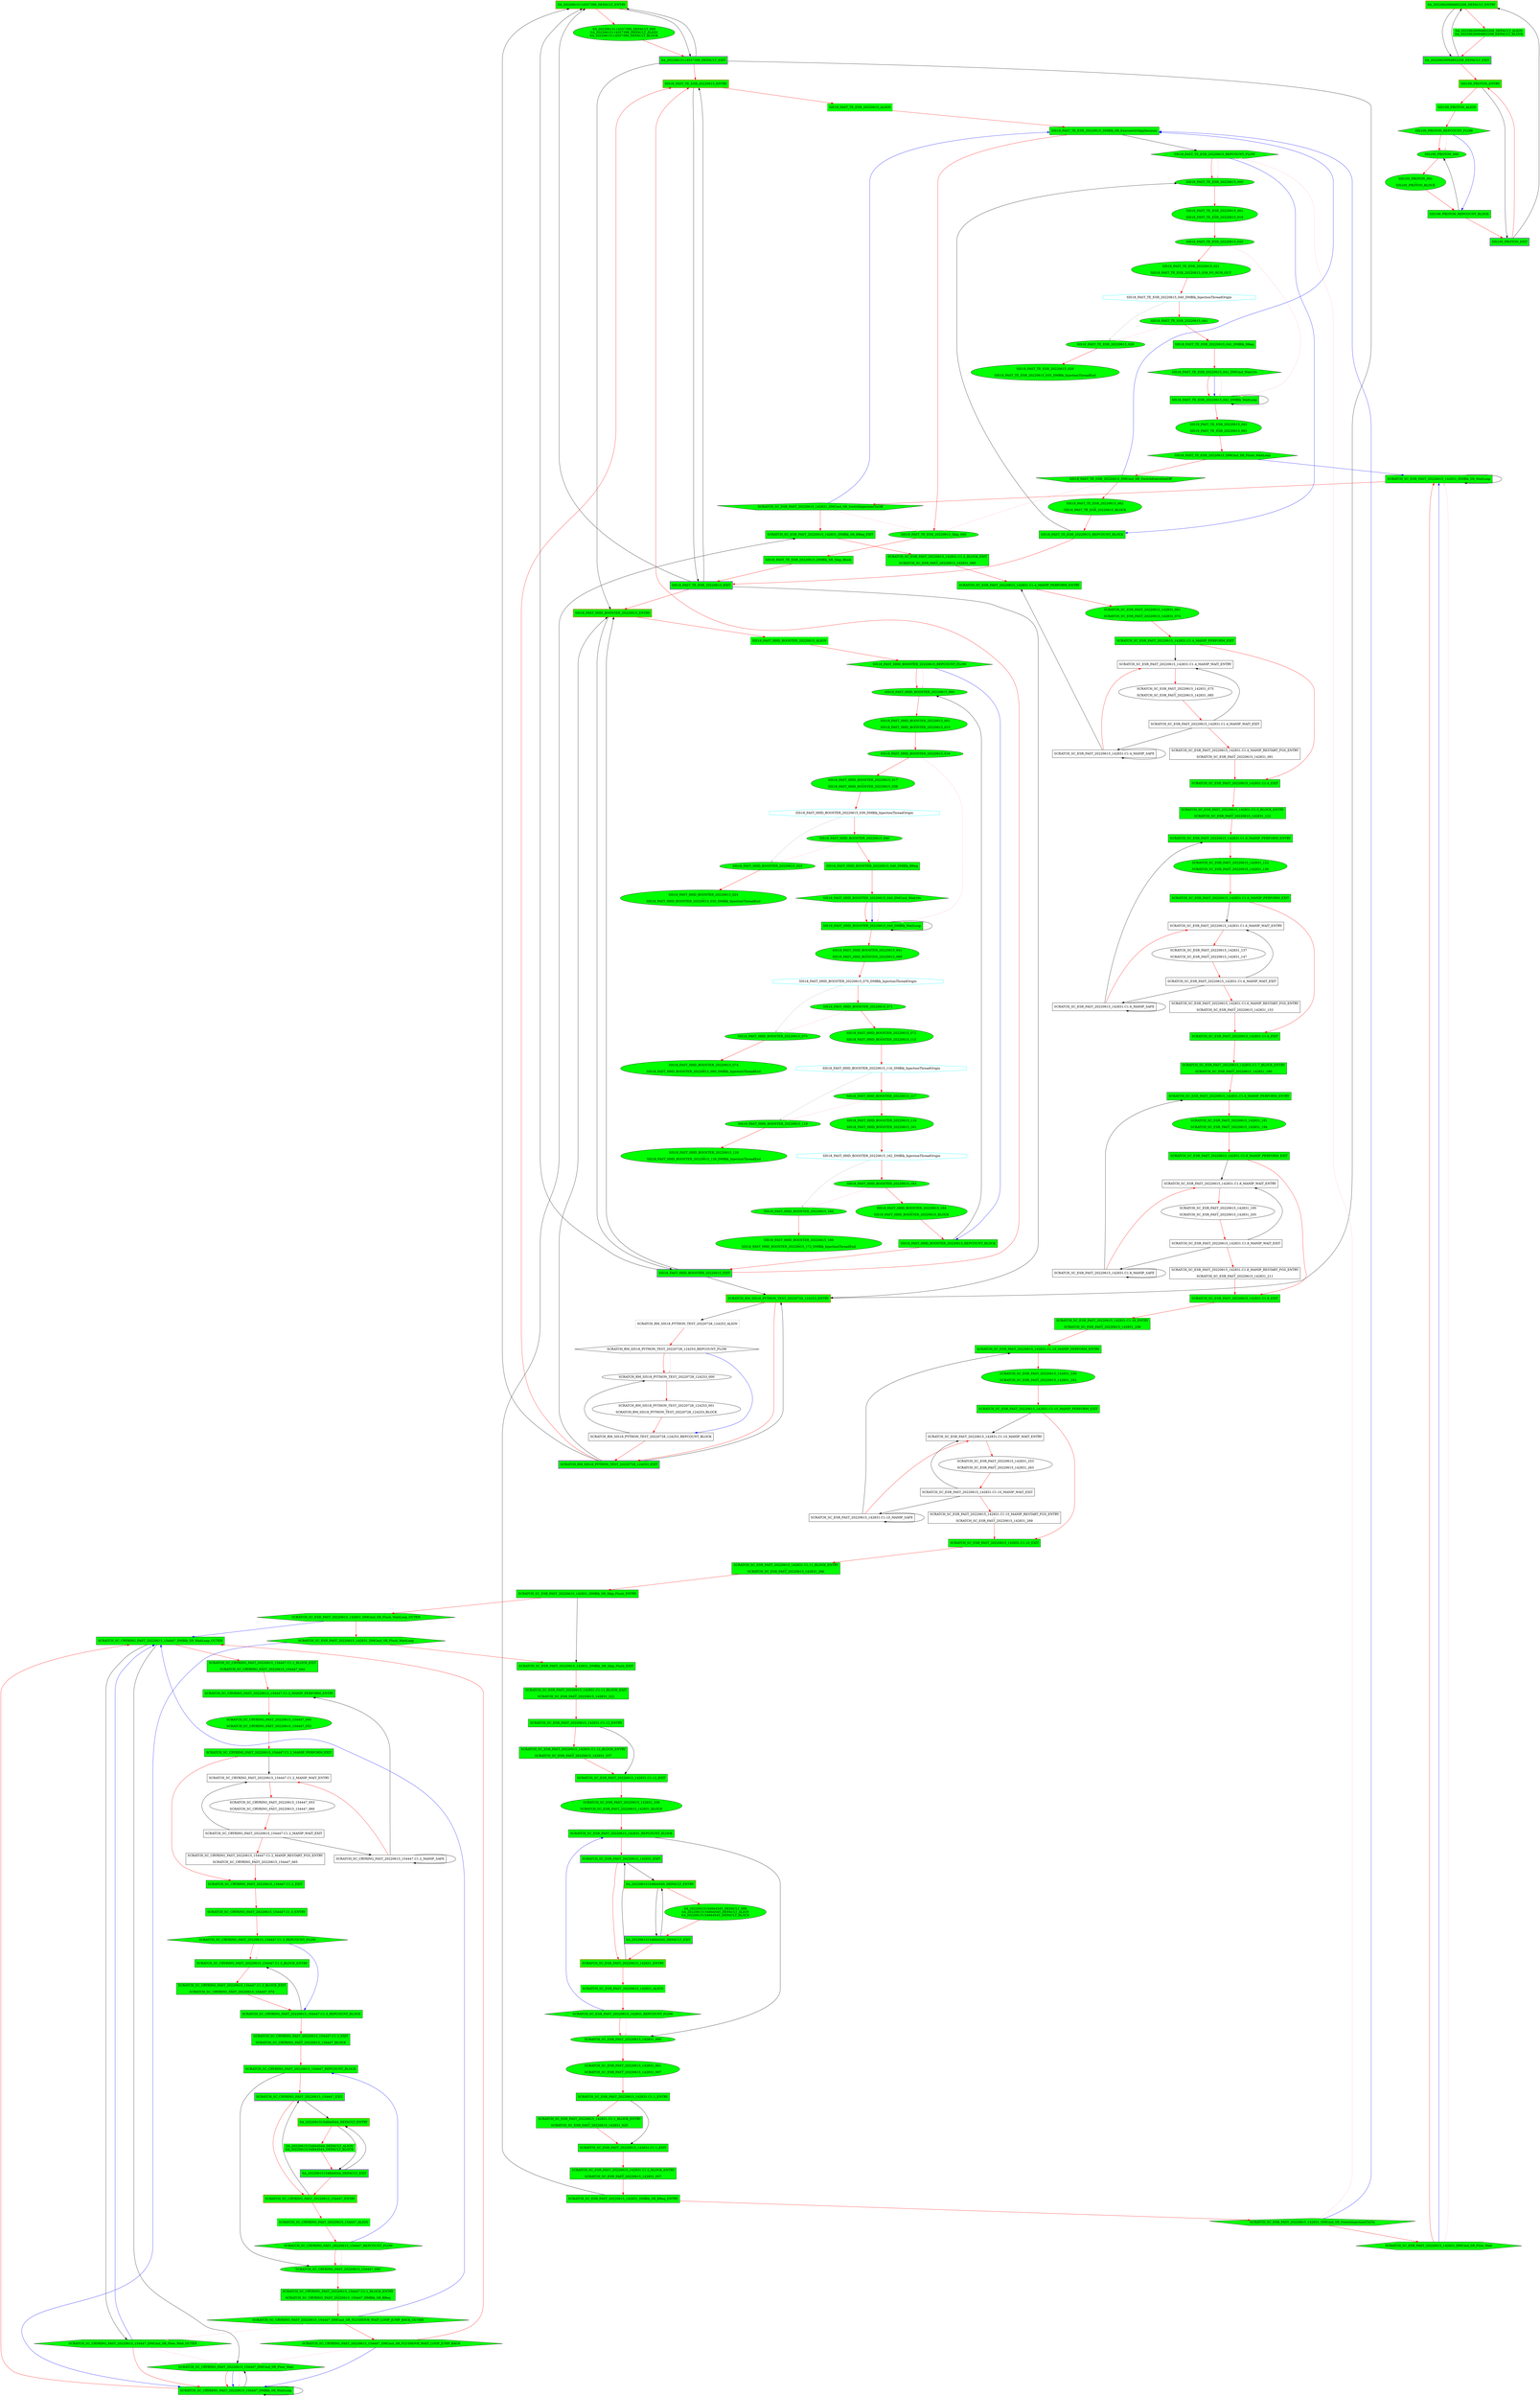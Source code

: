 digraph G {
  graph [mindist=1.0 name="-compact" nodesep=0.6 overlap=false rankdir=TB ranksep=1.0 root=Demo]
SA_20220615114557398_DEFAULT_ENTRY [beamproc=undefined, bpentry=false, bpexit=false, color=darkorange3, fillcolor=green, label=SA_20220615114557398_DEFAULT_ENTRY, patentry=true, patexit=false, pattern=SA_20220615114557398_DEFAULT, penwidth=2, qhi=false, qil=false, qlo=true, shape=rectangle, style=filled, tperiod=10000, type=block];
SA_20220615114557398_DEFAULT_EXIT [beamproc=undefined, bpentry=false, bpexit=false, color=purple, fillcolor=green, label=SA_20220615114557398_DEFAULT_EXIT, patentry=false, patexit=true, pattern=SA_20220615114557398_DEFAULT, penwidth=2, qhi=false, qil=false, qlo=true, shape=rectangle, style=filled, tperiod=10000, type=block];
SA_20220615154844544_DEFAULT_ENTRY [beamproc=undefined, bpentry=false, bpexit=false, color=darkorange3, fillcolor=green, label=SA_20220615154844544_DEFAULT_ENTRY, patentry=true, patexit=false, pattern=SA_20220615154844544_DEFAULT, penwidth=2, qhi=false, qil=false, qlo=true, shape=rectangle, style=filled, tperiod=10000, type=block];
SA_20220615154844544_DEFAULT_EXIT [beamproc=undefined, bpentry=false, bpexit=false, color=purple, fillcolor=green, label=SA_20220615154844544_DEFAULT_EXIT, patentry=false, patexit=true, pattern=SA_20220615154844544_DEFAULT, penwidth=2, qhi=false, qil=false, qlo=true, shape=rectangle, style=filled, tperiod=10000, type=block];
SA_20220615154844545_DEFAULT_ENTRY [beamproc=undefined, bpentry=false, bpexit=false, color=darkorange3, fillcolor=green, label=SA_20220615154844545_DEFAULT_ENTRY, patentry=true, patexit=false, pattern=SA_20220615154844545_DEFAULT, penwidth=2, qhi=false, qil=false, qlo=true, shape=rectangle, style=filled, tperiod=10000, type=block];
SA_20220615154844545_DEFAULT_EXIT [beamproc=undefined, bpentry=false, bpexit=false, color=purple, fillcolor=green, label=SA_20220615154844545_DEFAULT_EXIT, patentry=false, patexit=true, pattern=SA_20220615154844545_DEFAULT, penwidth=2, qhi=false, qil=false, qlo=true, shape=rectangle, style=filled, tperiod=10000, type=block];
SA_20220620094802208_DEFAULT_ENTRY [beamproc=undefined, bpentry=false, bpexit=false, color=darkorange3, fillcolor=green, label=SA_20220620094802208_DEFAULT_ENTRY, patentry=true, patexit=false, pattern=SA_20220620094802208_DEFAULT, penwidth=2, qhi=false, qil=false, qlo=true, shape=rectangle, style=filled, tperiod=10000, type=block];
SA_20220620094802208_DEFAULT_EXIT [beamproc=undefined, bpentry=false, bpexit=false, color=purple, fillcolor=green, label=SA_20220620094802208_DEFAULT_EXIT, patentry=false, patexit=true, pattern=SA_20220620094802208_DEFAULT, penwidth=2, qhi=false, qil=false, qlo=true, shape=rectangle, style=filled, tperiod=10000, type=block];
SCRATCH_RM_SIS18_PYTHON_TEST_20220728_124253_000 [beamin=0, beamproc=undefined, bpcstart=0, bpentry=false, bpexit=false, bpid=40, color=black, evtno=255, fid=1, fillcolor=white, gid=300, id="0x112c0ff000800a00", label=SCRATCH_RM_SIS18_PYTHON_TEST_20220728_124253_000, par="0x0000180000000000", patentry=false, patexit=false, pattern=SCRATCH_RM_SIS18_PYTHON_TEST_20220728_124253, reqnobeam=0, shape=oval, sid=8, style=filled, tef=0, toffs=0, type=tmsg, vacc=0];
SCRATCH_RM_SIS18_PYTHON_TEST_20220728_124253_ALIGN [beamproc=undefined, bpentry=false, bpexit=false, color=black, fillcolor=white, label=SCRATCH_RM_SIS18_PYTHON_TEST_20220728_124253_ALIGN, patentry=false, patexit=false, pattern=SCRATCH_RM_SIS18_PYTHON_TEST_20220728_124253, qhi=false, qil=false, qlo=false, shape=rectangle, style="dotted, filled", tperiod=10000, type=blockalign];
SCRATCH_RM_SIS18_PYTHON_TEST_20220728_124253_ENTRY [beamproc=undefined, bpentry=false, bpexit=false, color=darkorange3, fillcolor=green, label=SCRATCH_RM_SIS18_PYTHON_TEST_20220728_124253_ENTRY, patentry=true, patexit=false, pattern=SCRATCH_RM_SIS18_PYTHON_TEST_20220728_124253, penwidth=2, qhi=false, qil=false, qlo=true, shape=rectangle, style=filled, tperiod=10000, type=block];
SCRATCH_RM_SIS18_PYTHON_TEST_20220728_124253_EXIT [beamproc=undefined, bpentry=false, bpexit=false, color=purple, fillcolor=green, label=SCRATCH_RM_SIS18_PYTHON_TEST_20220728_124253_EXIT, patentry=false, patexit=true, pattern=SCRATCH_RM_SIS18_PYTHON_TEST_20220728_124253, penwidth=2, qhi=false, qil=false, qlo=true, shape=rectangle, style=filled, tperiod=10000, type=block];
SCRATCH_RM_SIS18_PYTHON_TEST_20220728_124253_REPCOUNT_BLOCK [beamproc=undefined, bpentry=false, bpexit=false, color=black, fillcolor=white, label=SCRATCH_RM_SIS18_PYTHON_TEST_20220728_124253_REPCOUNT_BLOCK, patentry=false, patexit=false, pattern=SCRATCH_RM_SIS18_PYTHON_TEST_20220728_124253, qhi=false, qil=false, qlo=true, shape=rectangle, style=filled, tperiod=10000, type=block];
SCRATCH_RM_SIS18_PYTHON_TEST_20220728_124253_REPCOUNT_FLOW [beamproc=undefined, bpentry=false, bpexit=false, color=black, fillcolor=white, label=SCRATCH_RM_SIS18_PYTHON_TEST_20220728_124253_REPCOUNT_FLOW, patentry=false, patexit=false, pattern=SCRATCH_RM_SIS18_PYTHON_TEST_20220728_124253, prio=0, shape=hexagon, style=filled, toffs=0, tvalid=0, type=flow];
"SCRATCH_SC_CRYRING_FAST_20220615_154447.C1.2_EXIT" [beamproc=undefined, bpentry=false, bpexit=false, color=black, fillcolor=green, label="SCRATCH_SC_CRYRING_FAST_20220615_154447.C1.2_EXIT", patentry=false, patexit=false, pattern=SCRATCH_SC_CRYRING_FAST_20220615_154447, qhi=false, qil=false, qlo=false, shape=rectangle, style=filled, tperiod=10000, type=block];
"SCRATCH_SC_CRYRING_FAST_20220615_154447.C1.2_MANIP_PERFORM_ENTRY" [beamproc=undefined, bpentry=false, bpexit=false, color=black, fillcolor=green, label="SCRATCH_SC_CRYRING_FAST_20220615_154447.C1.2_MANIP_PERFORM_ENTRY", patentry=false, patexit=false, pattern=SCRATCH_SC_CRYRING_FAST_20220615_154447, qhi=false, qil=false, qlo=false, shape=rectangle, style=filled, tperiod=10000, type=block];
"SCRATCH_SC_CRYRING_FAST_20220615_154447.C1.2_MANIP_PERFORM_EXIT" [beamproc=undefined, bpentry=false, bpexit=false, color=black, fillcolor=green, label="SCRATCH_SC_CRYRING_FAST_20220615_154447.C1.2_MANIP_PERFORM_EXIT", patentry=false, patexit=false, pattern=SCRATCH_SC_CRYRING_FAST_20220615_154447, qhi=false, qil=false, qlo=true, shape=rectangle, style=filled, tperiod=182000000, type=block];
"SCRATCH_SC_CRYRING_FAST_20220615_154447.C1.2_MANIP_SAFE" [beamproc=undefined, bpentry=false, bpexit=false, color=black, fillcolor=white, label="SCRATCH_SC_CRYRING_FAST_20220615_154447.C1.2_MANIP_SAFE", patentry=false, patexit=false, pattern=SCRATCH_SC_CRYRING_FAST_20220615_154447, qhi=false, qil=false, qlo=true, shape=rectangle, style=filled, tperiod=10000000, type=block];
"SCRATCH_SC_CRYRING_FAST_20220615_154447.C1.2_MANIP_WAIT_ENTRY" [beamproc=undefined, bpentry=false, bpexit=false, color=black, fillcolor=white, label="SCRATCH_SC_CRYRING_FAST_20220615_154447.C1.2_MANIP_WAIT_ENTRY", patentry=false, patexit=false, pattern=SCRATCH_SC_CRYRING_FAST_20220615_154447, qhi=false, qil=false, qlo=false, shape=rectangle, style=filled, tperiod=10000, type=block];
"SCRATCH_SC_CRYRING_FAST_20220615_154447.C1.2_MANIP_WAIT_EXIT" [beamproc=undefined, bpentry=false, bpexit=false, color=black, fillcolor=white, label="SCRATCH_SC_CRYRING_FAST_20220615_154447.C1.2_MANIP_WAIT_EXIT", patentry=false, patexit=false, pattern=SCRATCH_SC_CRYRING_FAST_20220615_154447, qhi=false, qil=false, qlo=true, shape=rectangle, style=filled, tperiod=100000000, type=block];
"SCRATCH_SC_CRYRING_FAST_20220615_154447.C1.3_BLOCK_ENTRY" [beamproc=undefined, bpentry=false, bpexit=false, color=black, fillcolor=green, label="SCRATCH_SC_CRYRING_FAST_20220615_154447.C1.3_BLOCK_ENTRY", patentry=false, patexit=false, pattern=SCRATCH_SC_CRYRING_FAST_20220615_154447, qhi=false, qil=false, qlo=false, shape=rectangle, style=filled, tperiod=10000, type=block];
"SCRATCH_SC_CRYRING_FAST_20220615_154447.C1.3_ENTRY" [beamproc=undefined, bpentry=false, bpexit=false, color=black, fillcolor=green, label="SCRATCH_SC_CRYRING_FAST_20220615_154447.C1.3_ENTRY", patentry=false, patexit=false, pattern=SCRATCH_SC_CRYRING_FAST_20220615_154447, qhi=false, qil=false, qlo=false, shape=rectangle, style=filled, tperiod=10000, type=block];
"SCRATCH_SC_CRYRING_FAST_20220615_154447.C1.3_REPCOUNT_BLOCK" [beamproc=undefined, bpentry=false, bpexit=false, color=black, fillcolor=green, label="SCRATCH_SC_CRYRING_FAST_20220615_154447.C1.3_REPCOUNT_BLOCK", patentry=false, patexit=false, pattern=SCRATCH_SC_CRYRING_FAST_20220615_154447, qhi=false, qil=false, qlo=true, shape=rectangle, style=filled, tperiod=10000, type=block];
"SCRATCH_SC_CRYRING_FAST_20220615_154447.C1.3_REPCOUNT_FLOW" [beamproc=undefined, bpentry=false, bpexit=false, color=black, fillcolor=green, label="SCRATCH_SC_CRYRING_FAST_20220615_154447.C1.3_REPCOUNT_FLOW", patentry=false, patexit=false, pattern=SCRATCH_SC_CRYRING_FAST_20220615_154447, prio=0, shape=hexagon, style=filled, toffs=0, tvalid=0, type=flow];
SCRATCH_SC_CRYRING_FAST_20220615_154447_000 [beamin=0, beamproc=undefined, bpcstart=0, bpentry=false, bpexit=false, bpid=9, color=black, evtno=259, fid=1, fillcolor=green, gid=203, id="0x10cb103000400240", label=SCRATCH_SC_CRYRING_FAST_20220615_154447_000, par="0x00000c0000000000", patentry=false, patexit=false, pattern=SCRATCH_SC_CRYRING_FAST_20220615_154447, reqnobeam=0, shape=oval, sid=4, style=filled, tef=0, toffs=0, type=tmsg, vacc=0];
SCRATCH_SC_CRYRING_FAST_20220615_154447_ALIGN [beamproc=undefined, bpentry=false, bpexit=false, color=black, fillcolor=green, label=SCRATCH_SC_CRYRING_FAST_20220615_154447_ALIGN, patentry=false, patexit=false, pattern=SCRATCH_SC_CRYRING_FAST_20220615_154447, qhi=false, qil=false, qlo=false, shape=rectangle, style="dotted, filled", tperiod=10000, type=blockalign];
SCRATCH_SC_CRYRING_FAST_20220615_154447_DMBlk_SR_WaitLoop [beamproc=undefined, bpentry=false, bpexit=false, color=black, fillcolor=green, label=SCRATCH_SC_CRYRING_FAST_20220615_154447_DMBlk_SR_WaitLoop, patentry=false, patexit=false, pattern=SCRATCH_SC_CRYRING_FAST_20220615_154447, qhi=true, qil=true, qlo=true, shape=rectangle, style=filled, tperiod=10000, type=block];
SCRATCH_SC_CRYRING_FAST_20220615_154447_DMBlk_SR_WaitLoop_OUTER [beamproc=undefined, bpentry=false, bpexit=false, color=black, fillcolor=green, label=SCRATCH_SC_CRYRING_FAST_20220615_154447_DMBlk_SR_WaitLoop_OUTER, patentry=false, patexit=false, pattern=SCRATCH_SC_CRYRING_FAST_20220615_154447, qhi=true, qil=true, qlo=true, shape=rectangle, style=filled, tperiod=10000, type=block];
SCRATCH_SC_CRYRING_FAST_20220615_154447_DMCmd_SR_FLUSHOVR_WAIT_LOOP_JUMP_BACK [beamproc=undefined, bpentry=false, bpexit=false, color=black, fillcolor=green, label=SCRATCH_SC_CRYRING_FAST_20220615_154447_DMCmd_SR_FLUSHOVR_WAIT_LOOP_JUMP_BACK, patentry=false, patexit=false, pattern=SCRATCH_SC_CRYRING_FAST_20220615_154447, prio=2, qhi=true, qil=false, qlo=true, shape=hexagon, style=filled, toffs=0, tvalid=0, type=flush];
SCRATCH_SC_CRYRING_FAST_20220615_154447_DMCmd_SR_FLUSHOVR_WAIT_LOOP_JUMP_BACK_OUTER [beamproc=undefined, bpentry=false, bpexit=false, color=black, fillcolor=green, label=SCRATCH_SC_CRYRING_FAST_20220615_154447_DMCmd_SR_FLUSHOVR_WAIT_LOOP_JUMP_BACK_OUTER, patentry=false, patexit=false, pattern=SCRATCH_SC_CRYRING_FAST_20220615_154447, prio=2, qhi=true, qil=false, qlo=true, shape=hexagon, style=filled, toffs=0, tvalid=0, type=flush];
SCRATCH_SC_CRYRING_FAST_20220615_154447_DMCmd_SR_Flow_Wait [beamproc=undefined, bpentry=false, bpexit=false, color=black, fillcolor=green, label=SCRATCH_SC_CRYRING_FAST_20220615_154447_DMCmd_SR_Flow_Wait, patentry=false, patexit=false, pattern=SCRATCH_SC_CRYRING_FAST_20220615_154447, prio=0, shape=hexagon, style=filled, toffs=0, tvalid=0, type=flow];
SCRATCH_SC_CRYRING_FAST_20220615_154447_DMCmd_SR_Flow_Wait_OUTER [beamproc=undefined, bpentry=false, bpexit=false, color=black, fillcolor=green, label=SCRATCH_SC_CRYRING_FAST_20220615_154447_DMCmd_SR_Flow_Wait_OUTER, patentry=false, patexit=false, pattern=SCRATCH_SC_CRYRING_FAST_20220615_154447, prio=0, shape=hexagon, style=filled, toffs=0, tvalid=0, type=flow];
SCRATCH_SC_CRYRING_FAST_20220615_154447_ENTRY [beamproc=undefined, bpentry=false, bpexit=false, color=darkorange3, fillcolor=green, label=SCRATCH_SC_CRYRING_FAST_20220615_154447_ENTRY, patentry=true, patexit=false, pattern=SCRATCH_SC_CRYRING_FAST_20220615_154447, penwidth=2, qhi=false, qil=false, qlo=true, shape=rectangle, style=filled, tperiod=10000, type=block];
SCRATCH_SC_CRYRING_FAST_20220615_154447_EXIT [beamproc=undefined, bpentry=false, bpexit=false, color=purple, fillcolor=green, label=SCRATCH_SC_CRYRING_FAST_20220615_154447_EXIT, patentry=false, patexit=true, pattern=SCRATCH_SC_CRYRING_FAST_20220615_154447, penwidth=2, qhi=false, qil=false, qlo=true, shape=rectangle, style=filled, tperiod=10000, type=block];
SCRATCH_SC_CRYRING_FAST_20220615_154447_REPCOUNT_BLOCK [beamproc=undefined, bpentry=false, bpexit=false, color=black, fillcolor=green, label=SCRATCH_SC_CRYRING_FAST_20220615_154447_REPCOUNT_BLOCK, patentry=false, patexit=false, pattern=SCRATCH_SC_CRYRING_FAST_20220615_154447, qhi=false, qil=false, qlo=true, shape=rectangle, style=filled, tperiod=10000, type=block];
SCRATCH_SC_CRYRING_FAST_20220615_154447_REPCOUNT_FLOW [beamproc=undefined, bpentry=false, bpexit=false, color=black, fillcolor=green, label=SCRATCH_SC_CRYRING_FAST_20220615_154447_REPCOUNT_FLOW, patentry=false, patexit=false, pattern=SCRATCH_SC_CRYRING_FAST_20220615_154447, prio=0, shape=hexagon, style=filled, toffs=0, tvalid=0, type=flow];
"SCRATCH_SC_ESR_FAST_20220615_142831.C1.10_EXIT" [beamproc=undefined, bpentry=false, bpexit=false, color=black, fillcolor=green, label="SCRATCH_SC_ESR_FAST_20220615_142831.C1.10_EXIT", patentry=false, patexit=false, pattern=SCRATCH_SC_ESR_FAST_20220615_142831, qhi=false, qil=false, qlo=false, shape=rectangle, style=filled, tperiod=10000, type=block];
"SCRATCH_SC_ESR_FAST_20220615_142831.C1.10_MANIP_PERFORM_ENTRY" [beamproc=undefined, bpentry=false, bpexit=false, color=black, fillcolor=green, label="SCRATCH_SC_ESR_FAST_20220615_142831.C1.10_MANIP_PERFORM_ENTRY", patentry=false, patexit=false, pattern=SCRATCH_SC_ESR_FAST_20220615_142831, qhi=false, qil=false, qlo=false, shape=rectangle, style=filled, tperiod=10000, type=block];
"SCRATCH_SC_ESR_FAST_20220615_142831.C1.10_MANIP_PERFORM_EXIT" [beamproc=undefined, bpentry=false, bpexit=false, color=black, fillcolor=green, label="SCRATCH_SC_ESR_FAST_20220615_142831.C1.10_MANIP_PERFORM_EXIT", patentry=false, patexit=false, pattern=SCRATCH_SC_ESR_FAST_20220615_142831, qhi=false, qil=false, qlo=true, shape=rectangle, style=filled, tperiod=318000000, type=block];
"SCRATCH_SC_ESR_FAST_20220615_142831.C1.10_MANIP_SAFE" [beamproc=undefined, bpentry=false, bpexit=false, color=black, fillcolor=white, label="SCRATCH_SC_ESR_FAST_20220615_142831.C1.10_MANIP_SAFE", patentry=false, patexit=false, pattern=SCRATCH_SC_ESR_FAST_20220615_142831, qhi=false, qil=false, qlo=true, shape=rectangle, style=filled, tperiod=10000000, type=block];
"SCRATCH_SC_ESR_FAST_20220615_142831.C1.10_MANIP_WAIT_ENTRY" [beamproc=undefined, bpentry=false, bpexit=false, color=black, fillcolor=white, label="SCRATCH_SC_ESR_FAST_20220615_142831.C1.10_MANIP_WAIT_ENTRY", patentry=false, patexit=false, pattern=SCRATCH_SC_ESR_FAST_20220615_142831, qhi=false, qil=false, qlo=false, shape=rectangle, style=filled, tperiod=10000, type=block];
"SCRATCH_SC_ESR_FAST_20220615_142831.C1.10_MANIP_WAIT_EXIT" [beamproc=undefined, bpentry=false, bpexit=false, color=black, fillcolor=white, label="SCRATCH_SC_ESR_FAST_20220615_142831.C1.10_MANIP_WAIT_EXIT", patentry=false, patexit=false, pattern=SCRATCH_SC_ESR_FAST_20220615_142831, qhi=false, qil=false, qlo=true, shape=rectangle, style=filled, tperiod=196000000, type=block];
"SCRATCH_SC_ESR_FAST_20220615_142831.C1.12_ENTRY" [beamproc=undefined, bpentry=false, bpexit=false, color=black, fillcolor=green, label="SCRATCH_SC_ESR_FAST_20220615_142831.C1.12_ENTRY", patentry=false, patexit=false, pattern=SCRATCH_SC_ESR_FAST_20220615_142831, qhi=false, qil=false, qlo=true, shape=rectangle, style=filled, tperiod=10000, type=block];
"SCRATCH_SC_ESR_FAST_20220615_142831.C1.12_EXIT" [beamproc=undefined, bpentry=false, bpexit=false, color=black, fillcolor=green, label="SCRATCH_SC_ESR_FAST_20220615_142831.C1.12_EXIT", patentry=false, patexit=false, pattern=SCRATCH_SC_ESR_FAST_20220615_142831, qhi=false, qil=false, qlo=false, shape=rectangle, style=filled, tperiod=10000, type=block];
"SCRATCH_SC_ESR_FAST_20220615_142831.C1.1_ENTRY" [beamproc=undefined, bpentry=false, bpexit=false, color=black, fillcolor=green, label="SCRATCH_SC_ESR_FAST_20220615_142831.C1.1_ENTRY", patentry=false, patexit=false, pattern=SCRATCH_SC_ESR_FAST_20220615_142831, qhi=false, qil=false, qlo=true, shape=rectangle, style=filled, tperiod=20000000, type=block];
"SCRATCH_SC_ESR_FAST_20220615_142831.C1.1_EXIT" [beamproc=undefined, bpentry=false, bpexit=false, color=black, fillcolor=green, label="SCRATCH_SC_ESR_FAST_20220615_142831.C1.1_EXIT", patentry=false, patexit=false, pattern=SCRATCH_SC_ESR_FAST_20220615_142831, qhi=false, qil=false, qlo=false, shape=rectangle, style=filled, tperiod=10000, type=block];
"SCRATCH_SC_ESR_FAST_20220615_142831.C1.4_EXIT" [beamproc=undefined, bpentry=false, bpexit=false, color=black, fillcolor=green, label="SCRATCH_SC_ESR_FAST_20220615_142831.C1.4_EXIT", patentry=false, patexit=false, pattern=SCRATCH_SC_ESR_FAST_20220615_142831, qhi=false, qil=false, qlo=false, shape=rectangle, style=filled, tperiod=10000, type=block];
"SCRATCH_SC_ESR_FAST_20220615_142831.C1.4_MANIP_PERFORM_ENTRY" [beamproc=undefined, bpentry=false, bpexit=false, color=black, fillcolor=green, label="SCRATCH_SC_ESR_FAST_20220615_142831.C1.4_MANIP_PERFORM_ENTRY", patentry=false, patexit=false, pattern=SCRATCH_SC_ESR_FAST_20220615_142831, qhi=false, qil=false, qlo=false, shape=rectangle, style=filled, tperiod=10000, type=block];
"SCRATCH_SC_ESR_FAST_20220615_142831.C1.4_MANIP_PERFORM_EXIT" [beamproc=undefined, bpentry=false, bpexit=false, color=black, fillcolor=green, label="SCRATCH_SC_ESR_FAST_20220615_142831.C1.4_MANIP_PERFORM_EXIT", patentry=false, patexit=false, pattern=SCRATCH_SC_ESR_FAST_20220615_142831, qhi=false, qil=false, qlo=true, shape=rectangle, style=filled, tperiod=318000000, type=block];
"SCRATCH_SC_ESR_FAST_20220615_142831.C1.4_MANIP_SAFE" [beamproc=undefined, bpentry=false, bpexit=false, color=black, fillcolor=white, label="SCRATCH_SC_ESR_FAST_20220615_142831.C1.4_MANIP_SAFE", patentry=false, patexit=false, pattern=SCRATCH_SC_ESR_FAST_20220615_142831, qhi=false, qil=false, qlo=true, shape=rectangle, style=filled, tperiod=10000000, type=block];
"SCRATCH_SC_ESR_FAST_20220615_142831.C1.4_MANIP_WAIT_ENTRY" [beamproc=undefined, bpentry=false, bpexit=false, color=black, fillcolor=white, label="SCRATCH_SC_ESR_FAST_20220615_142831.C1.4_MANIP_WAIT_ENTRY", patentry=false, patexit=false, pattern=SCRATCH_SC_ESR_FAST_20220615_142831, qhi=false, qil=false, qlo=false, shape=rectangle, style=filled, tperiod=10000, type=block];
"SCRATCH_SC_ESR_FAST_20220615_142831.C1.4_MANIP_WAIT_EXIT" [beamproc=undefined, bpentry=false, bpexit=false, color=black, fillcolor=white, label="SCRATCH_SC_ESR_FAST_20220615_142831.C1.4_MANIP_WAIT_EXIT", patentry=false, patexit=false, pattern=SCRATCH_SC_ESR_FAST_20220615_142831, qhi=false, qil=false, qlo=true, shape=rectangle, style=filled, tperiod=196000000, type=block];
"SCRATCH_SC_ESR_FAST_20220615_142831.C1.6_EXIT" [beamproc=undefined, bpentry=false, bpexit=false, color=black, fillcolor=green, label="SCRATCH_SC_ESR_FAST_20220615_142831.C1.6_EXIT", patentry=false, patexit=false, pattern=SCRATCH_SC_ESR_FAST_20220615_142831, qhi=false, qil=false, qlo=false, shape=rectangle, style=filled, tperiod=10000, type=block];
"SCRATCH_SC_ESR_FAST_20220615_142831.C1.6_MANIP_PERFORM_ENTRY" [beamproc=undefined, bpentry=false, bpexit=false, color=black, fillcolor=green, label="SCRATCH_SC_ESR_FAST_20220615_142831.C1.6_MANIP_PERFORM_ENTRY", patentry=false, patexit=false, pattern=SCRATCH_SC_ESR_FAST_20220615_142831, qhi=false, qil=false, qlo=false, shape=rectangle, style=filled, tperiod=10000, type=block];
"SCRATCH_SC_ESR_FAST_20220615_142831.C1.6_MANIP_PERFORM_EXIT" [beamproc=undefined, bpentry=false, bpexit=false, color=black, fillcolor=green, label="SCRATCH_SC_ESR_FAST_20220615_142831.C1.6_MANIP_PERFORM_EXIT", patentry=false, patexit=false, pattern=SCRATCH_SC_ESR_FAST_20220615_142831, qhi=false, qil=false, qlo=true, shape=rectangle, style=filled, tperiod=318000000, type=block];
"SCRATCH_SC_ESR_FAST_20220615_142831.C1.6_MANIP_SAFE" [beamproc=undefined, bpentry=false, bpexit=false, color=black, fillcolor=white, label="SCRATCH_SC_ESR_FAST_20220615_142831.C1.6_MANIP_SAFE", patentry=false, patexit=false, pattern=SCRATCH_SC_ESR_FAST_20220615_142831, qhi=false, qil=false, qlo=true, shape=rectangle, style=filled, tperiod=10000000, type=block];
"SCRATCH_SC_ESR_FAST_20220615_142831.C1.6_MANIP_WAIT_ENTRY" [beamproc=undefined, bpentry=false, bpexit=false, color=black, fillcolor=white, label="SCRATCH_SC_ESR_FAST_20220615_142831.C1.6_MANIP_WAIT_ENTRY", patentry=false, patexit=false, pattern=SCRATCH_SC_ESR_FAST_20220615_142831, qhi=false, qil=false, qlo=false, shape=rectangle, style=filled, tperiod=10000, type=block];
"SCRATCH_SC_ESR_FAST_20220615_142831.C1.6_MANIP_WAIT_EXIT" [beamproc=undefined, bpentry=false, bpexit=false, color=black, fillcolor=white, label="SCRATCH_SC_ESR_FAST_20220615_142831.C1.6_MANIP_WAIT_EXIT", patentry=false, patexit=false, pattern=SCRATCH_SC_ESR_FAST_20220615_142831, qhi=false, qil=false, qlo=true, shape=rectangle, style=filled, tperiod=196000000, type=block];
"SCRATCH_SC_ESR_FAST_20220615_142831.C1.8_EXIT" [beamproc=undefined, bpentry=false, bpexit=false, color=black, fillcolor=green, label="SCRATCH_SC_ESR_FAST_20220615_142831.C1.8_EXIT", patentry=false, patexit=false, pattern=SCRATCH_SC_ESR_FAST_20220615_142831, qhi=false, qil=false, qlo=false, shape=rectangle, style=filled, tperiod=10000, type=block];
"SCRATCH_SC_ESR_FAST_20220615_142831.C1.8_MANIP_PERFORM_ENTRY" [beamproc=undefined, bpentry=false, bpexit=false, color=black, fillcolor=green, label="SCRATCH_SC_ESR_FAST_20220615_142831.C1.8_MANIP_PERFORM_ENTRY", patentry=false, patexit=false, pattern=SCRATCH_SC_ESR_FAST_20220615_142831, qhi=false, qil=false, qlo=false, shape=rectangle, style=filled, tperiod=10000, type=block];
"SCRATCH_SC_ESR_FAST_20220615_142831.C1.8_MANIP_PERFORM_EXIT" [beamproc=undefined, bpentry=false, bpexit=false, color=black, fillcolor=green, label="SCRATCH_SC_ESR_FAST_20220615_142831.C1.8_MANIP_PERFORM_EXIT", patentry=false, patexit=false, pattern=SCRATCH_SC_ESR_FAST_20220615_142831, qhi=false, qil=false, qlo=true, shape=rectangle, style=filled, tperiod=318000000, type=block];
"SCRATCH_SC_ESR_FAST_20220615_142831.C1.8_MANIP_SAFE" [beamproc=undefined, bpentry=false, bpexit=false, color=black, fillcolor=white, label="SCRATCH_SC_ESR_FAST_20220615_142831.C1.8_MANIP_SAFE", patentry=false, patexit=false, pattern=SCRATCH_SC_ESR_FAST_20220615_142831, qhi=false, qil=false, qlo=true, shape=rectangle, style=filled, tperiod=10000000, type=block];
"SCRATCH_SC_ESR_FAST_20220615_142831.C1.8_MANIP_WAIT_ENTRY" [beamproc=undefined, bpentry=false, bpexit=false, color=black, fillcolor=white, label="SCRATCH_SC_ESR_FAST_20220615_142831.C1.8_MANIP_WAIT_ENTRY", patentry=false, patexit=false, pattern=SCRATCH_SC_ESR_FAST_20220615_142831, qhi=false, qil=false, qlo=false, shape=rectangle, style=filled, tperiod=10000, type=block];
"SCRATCH_SC_ESR_FAST_20220615_142831.C1.8_MANIP_WAIT_EXIT" [beamproc=undefined, bpentry=false, bpexit=false, color=black, fillcolor=white, label="SCRATCH_SC_ESR_FAST_20220615_142831.C1.8_MANIP_WAIT_EXIT", patentry=false, patexit=false, pattern=SCRATCH_SC_ESR_FAST_20220615_142831, qhi=false, qil=false, qlo=true, shape=rectangle, style=filled, tperiod=196000000, type=block];
SCRATCH_SC_ESR_FAST_20220615_142831_000 [beamin=0, beamproc=undefined, bpcstart=0, bpentry=false, bpexit=false, bpid=32, color=black, evtno=255, fid=1, fillcolor=green, gid=340, id="0x11540ff000c00800", label=SCRATCH_SC_ESR_FAST_20220615_142831_000, par="0x0000100000000000", patentry=false, patexit=false, pattern=SCRATCH_SC_ESR_FAST_20220615_142831, reqnobeam=0, shape=oval, sid=12, style=filled, tef=0, toffs=0, type=tmsg, vacc=0];
SCRATCH_SC_ESR_FAST_20220615_142831_ALIGN [beamproc=undefined, bpentry=false, bpexit=false, color=black, fillcolor=green, label=SCRATCH_SC_ESR_FAST_20220615_142831_ALIGN, patentry=false, patexit=false, pattern=SCRATCH_SC_ESR_FAST_20220615_142831, qhi=false, qil=false, qlo=false, shape=rectangle, style="dotted, filled", tperiod=10000, type=blockalign];
SCRATCH_SC_ESR_FAST_20220615_142831_DMBlk_SR_BReq_ENTRY [beamproc=undefined, bpentry=false, bpexit=false, color=black, fillcolor=green, label=SCRATCH_SC_ESR_FAST_20220615_142831_DMBlk_SR_BReq_ENTRY, patentry=false, patexit=false, pattern=SCRATCH_SC_ESR_FAST_20220615_142831, qhi=false, qil=false, qlo=true, shape=rectangle, style=filled, tperiod=336020000, type=block];
SCRATCH_SC_ESR_FAST_20220615_142831_DMBlk_SR_BReq_EXIT [beamproc=undefined, bpentry=false, bpexit=false, color=black, fillcolor=green, label=SCRATCH_SC_ESR_FAST_20220615_142831_DMBlk_SR_BReq_EXIT, patentry=false, patexit=false, pattern=SCRATCH_SC_ESR_FAST_20220615_142831, qhi=false, qil=false, qlo=false, shape=rectangle, style=filled, tperiod=10000, type=block];
SCRATCH_SC_ESR_FAST_20220615_142831_DMBlk_SR_Skip_Flush_ENTRY [beamproc=undefined, bpentry=false, bpexit=false, color=black, fillcolor=green, label=SCRATCH_SC_ESR_FAST_20220615_142831_DMBlk_SR_Skip_Flush_ENTRY, patentry=false, patexit=false, pattern=SCRATCH_SC_ESR_FAST_20220615_142831, qhi=false, qil=false, qlo=true, shape=rectangle, style=filled, tperiod=1667000000, type=block];
SCRATCH_SC_ESR_FAST_20220615_142831_DMBlk_SR_Skip_Flush_EXIT [beamproc=undefined, bpentry=false, bpexit=false, color=black, fillcolor=green, label=SCRATCH_SC_ESR_FAST_20220615_142831_DMBlk_SR_Skip_Flush_EXIT, patentry=false, patexit=false, pattern=SCRATCH_SC_ESR_FAST_20220615_142831, qhi=false, qil=false, qlo=false, shape=rectangle, style=filled, tperiod=10000, type=block];
SCRATCH_SC_ESR_FAST_20220615_142831_DMBlk_SR_WaitLoop [beamproc=undefined, bpentry=false, bpexit=false, color=black, fillcolor=green, label=SCRATCH_SC_ESR_FAST_20220615_142831_DMBlk_SR_WaitLoop, patentry=false, patexit=false, pattern=SCRATCH_SC_ESR_FAST_20220615_142831, qhi=true, qil=true, qlo=true, shape=rectangle, style=filled, tperiod=100000, type=block];
SCRATCH_SC_ESR_FAST_20220615_142831_DMCmd_SR_Flow_Wait [beamproc=undefined, bpentry=false, bpexit=false, color=black, fillcolor=green, label=SCRATCH_SC_ESR_FAST_20220615_142831_DMCmd_SR_Flow_Wait, patentry=false, patexit=false, pattern=SCRATCH_SC_ESR_FAST_20220615_142831, prio=0, shape=hexagon, style=filled, toffs=0, tvalid=0, type=flow];
SCRATCH_SC_ESR_FAST_20220615_142831_DMCmd_SR_Flush_WaitLoop [beamproc=undefined, bpentry=false, bpexit=false, color=black, fillcolor=green, label=SCRATCH_SC_ESR_FAST_20220615_142831_DMCmd_SR_Flush_WaitLoop, patentry=false, patexit=false, pattern=SCRATCH_SC_ESR_FAST_20220615_142831, prio=1, qhi=false, qil=false, qlo=true, shape=hexagon, style=filled, toffs=0, tvalid=0, type=flush];
SCRATCH_SC_ESR_FAST_20220615_142831_DMCmd_SR_Flush_WaitLoop_OUTER [beamproc=undefined, bpentry=false, bpexit=false, color=black, fillcolor=green, label=SCRATCH_SC_ESR_FAST_20220615_142831_DMCmd_SR_Flush_WaitLoop_OUTER, patentry=false, patexit=false, pattern=SCRATCH_SC_ESR_FAST_20220615_142831, prio=1, qhi=false, qil=false, qlo=true, shape=hexagon, style=filled, toffs=0, tvalid=0, type=flush];
SCRATCH_SC_ESR_FAST_20220615_142831_DMCmd_SR_SwitchInjectionCtxOff [beamproc=undefined, bpentry=false, bpexit=false, color=black, fillcolor=green, label=SCRATCH_SC_ESR_FAST_20220615_142831_DMCmd_SR_SwitchInjectionCtxOff, patentry=false, patexit=false, pattern=SCRATCH_SC_ESR_FAST_20220615_142831, shape=pentagon, style=filled, toffs=0, type=switch];
SCRATCH_SC_ESR_FAST_20220615_142831_DMCmd_SR_SwitchInjectionCtxOn [beamproc=undefined, bpentry=false, bpexit=false, color=black, fillcolor=green, label=SCRATCH_SC_ESR_FAST_20220615_142831_DMCmd_SR_SwitchInjectionCtxOn, patentry=false, patexit=false, pattern=SCRATCH_SC_ESR_FAST_20220615_142831, shape=pentagon, style=filled, toffs=0, type=switch];
SCRATCH_SC_ESR_FAST_20220615_142831_ENTRY [beamproc=undefined, bpentry=false, bpexit=false, color=darkorange3, fillcolor=green, label=SCRATCH_SC_ESR_FAST_20220615_142831_ENTRY, patentry=true, patexit=false, pattern=SCRATCH_SC_ESR_FAST_20220615_142831, penwidth=2, qhi=false, qil=false, qlo=true, shape=rectangle, style=filled, tperiod=10000, type=block];
SCRATCH_SC_ESR_FAST_20220615_142831_EXIT [beamproc=undefined, bpentry=false, bpexit=false, color=purple, fillcolor=green, label=SCRATCH_SC_ESR_FAST_20220615_142831_EXIT, patentry=false, patexit=true, pattern=SCRATCH_SC_ESR_FAST_20220615_142831, penwidth=2, qhi=false, qil=false, qlo=true, shape=rectangle, style=filled, tperiod=10000, type=block];
SCRATCH_SC_ESR_FAST_20220615_142831_REPCOUNT_BLOCK [beamproc=undefined, bpentry=false, bpexit=false, color=black, fillcolor=green, label=SCRATCH_SC_ESR_FAST_20220615_142831_REPCOUNT_BLOCK, patentry=false, patexit=false, pattern=SCRATCH_SC_ESR_FAST_20220615_142831, qhi=false, qil=false, qlo=true, shape=rectangle, style=filled, tperiod=10000, type=block];
SCRATCH_SC_ESR_FAST_20220615_142831_REPCOUNT_FLOW [beamproc=undefined, bpentry=false, bpexit=false, color=black, fillcolor=green, label=SCRATCH_SC_ESR_FAST_20220615_142831_REPCOUNT_FLOW, patentry=false, patexit=false, pattern=SCRATCH_SC_ESR_FAST_20220615_142831, prio=0, shape=hexagon, style=filled, toffs=0, tvalid=0, type=flow];
SIS100_PROTON_000 [beamin=0, beamproc=undefined, bpcstart=0, bpentry=false, bpexit=false, bpid=6, color=black, evtno=259, fid=1, fillcolor=green, gid=310, id="0x1136103000100180", label=SIS100_PROTON_000, par="0x0000140000000000", patentry=false, patexit=false, pattern=SIS100_PROTON, reqnobeam=0, shape=oval, sid=1, style=filled, tef=0, toffs=0, type=tmsg, vacc=0];
SIS100_PROTON_ALIGN [beamproc=undefined, bpentry=false, bpexit=false, color=black, fillcolor=green, label=SIS100_PROTON_ALIGN, patentry=false, patexit=false, pattern=SIS100_PROTON, qhi=false, qil=false, qlo=false, shape=rectangle, style="dotted, filled", tperiod=10000, type=blockalign];
SIS100_PROTON_ENTRY [beamproc=undefined, bpentry=false, bpexit=false, color=darkorange3, fillcolor=green, label=SIS100_PROTON_ENTRY, patentry=true, patexit=false, pattern=SIS100_PROTON, penwidth=2, qhi=false, qil=false, qlo=true, shape=rectangle, style=filled, tperiod=10000, type=block];
SIS100_PROTON_EXIT [beamproc=undefined, bpentry=false, bpexit=false, color=purple, fillcolor=green, label=SIS100_PROTON_EXIT, patentry=false, patexit=true, pattern=SIS100_PROTON, penwidth=2, qhi=false, qil=false, qlo=true, shape=rectangle, style=filled, tperiod=10000, type=block];
SIS100_PROTON_REPCOUNT_BLOCK [beamproc=undefined, bpentry=false, bpexit=false, color=black, fillcolor=green, label=SIS100_PROTON_REPCOUNT_BLOCK, patentry=false, patexit=false, pattern=SIS100_PROTON, qhi=false, qil=false, qlo=true, shape=rectangle, style=filled, tperiod=10000, type=block];
SIS100_PROTON_REPCOUNT_FLOW [beamproc=undefined, bpentry=false, bpexit=false, color=black, fillcolor=green, label=SIS100_PROTON_REPCOUNT_FLOW, patentry=false, patexit=false, pattern=SIS100_PROTON, prio=0, shape=hexagon, style=filled, toffs=0, tvalid=0, type=flow];
SIS18_FAST_HHD_BOOSTER_20220615_000 [beamin=0, beamproc=undefined, bpcstart=0, bpentry=false, bpexit=false, bpid=22, color=black, evtno=255, fid=1, fillcolor=green, gid=300, id="0x112c0ff000600580", label=SIS18_FAST_HHD_BOOSTER_20220615_000, par="0x0000040000000000", patentry=false, patexit=false, pattern=SIS18_FAST_HHD_BOOSTER_20220615, reqnobeam=0, shape=oval, sid=6, style=filled, tef=0, toffs=0, type=tmsg, vacc=0];
SIS18_FAST_HHD_BOOSTER_20220615_016 [beamin=0, beamproc=undefined, bpcstart=0, bpentry=false, bpexit=false, bpid=1, color=black, evtno=350, fid=1, fillcolor=green, gid=300, id="0x112c15e000100059", label=SIS18_FAST_HHD_BOOSTER_20220615_016, par="0x0000040004122574", patentry=false, patexit=false, pattern=SIS18_FAST_HHD_BOOSTER_20220615, reqnobeam=1, shape=oval, sid=1, style=filled, tef=5460069, toffs=20000024, type=tmsg, vacc=9];
SIS18_FAST_HHD_BOOSTER_20220615_023 [beamin=1, beamproc=undefined, bpcstart=0, bpentry=false, bpexit=false, bpid=2, color=black, evtno=39, fid=1, fillcolor=green, gid=300, id="0x112c027800200080", label=SIS18_FAST_HHD_BOOSTER_20220615_023, par="0x0000040000000000", patentry=false, patexit=false, pattern=SIS18_FAST_HHD_BOOSTER_20220615, reqnobeam=0, shape=oval, sid=2, style=filled, tef=0, toffs=6770008, type=tmsg, vacc=0];
SIS18_FAST_HHD_BOOSTER_20220615_039_DMBlk_InjectionThreadOrigin [beamproc=undefined, bpentry=false, bpexit=false, color=cyan, fillcolor=white, label=SIS18_FAST_HHD_BOOSTER_20220615_039_DMBlk_InjectionThreadOrigin, patentry=false, patexit=false, pattern=SIS18_FAST_HHD_BOOSTER_20220615, shape=octagon, style=filled, toffs=19984, type=origin];
SIS18_FAST_HHD_BOOSTER_20220615_040 [beamin=1, beamproc=undefined, bpcstart=0, bpentry=false, bpexit=false, bpid=2, color=black, evtno=352, fid=1, fillcolor=green, gid=300, id="0x112c160800200099", label=SIS18_FAST_HHD_BOOSTER_20220615_040, par="0x0412216400000001", patentry=false, patexit=false, pattern=SIS18_FAST_HHD_BOOSTER_20220615, reqnobeam=1, shape=oval, sid=2, style=filled, tef=585333859, toffs=19992, type=tmsg, vacc=9];
SIS18_FAST_HHD_BOOSTER_20220615_040_DMBlk_BReq [beamproc=undefined, bpentry=false, bpexit=false, color=black, fillcolor=green, label=SIS18_FAST_HHD_BOOSTER_20220615_040_DMBlk_BReq, patentry=false, patexit=false, pattern=SIS18_FAST_HHD_BOOSTER_20220615, qhi=false, qil=false, qlo=false, shape=rectangle, style=filled, tperiod=20000, type=block];
SIS18_FAST_HHD_BOOSTER_20220615_040_DMBlk_WaitLoop [beamproc=undefined, bpentry=false, bpexit=false, color=black, fillcolor=green, label=SIS18_FAST_HHD_BOOSTER_20220615_040_DMBlk_WaitLoop, patentry=false, patexit=false, pattern=SIS18_FAST_HHD_BOOSTER_20220615, qhi=true, qil=true, qlo=true, shape=rectangle, style=filled, tperiod=10000, type=block];
SIS18_FAST_HHD_BOOSTER_20220615_040_DMCmd_Wait10s [beamproc=undefined, bpentry=false, bpexit=false, color=black, fillcolor=green, label=SIS18_FAST_HHD_BOOSTER_20220615_040_DMCmd_Wait10s, patentry=false, patexit=false, pattern=SIS18_FAST_HHD_BOOSTER_20220615, prio=0, shape=hexagon, style=filled, toffs=0, tvalid=0, type=flow];
SIS18_FAST_HHD_BOOSTER_20220615_070_DMBlk_InjectionThreadOrigin [beamproc=undefined, bpentry=false, bpexit=false, color=cyan, fillcolor=white, label=SIS18_FAST_HHD_BOOSTER_20220615_070_DMBlk_InjectionThreadOrigin, patentry=false, patexit=false, pattern=SIS18_FAST_HHD_BOOSTER_20220615, shape=octagon, style=filled, toffs=378019992, type=origin];
SIS18_FAST_HHD_BOOSTER_20220615_071 [beamin=1, beamproc=undefined, bpcstart=0, bpentry=false, bpexit=false, bpid=7, color=black, evtno=354, fid=1, fillcolor=green, gid=300, id="0x112c1628003001d9", label=SIS18_FAST_HHD_BOOSTER_20220615_071, par="0x04122c5c00000001", patentry=false, patexit=false, pattern=SIS18_FAST_HHD_BOOSTER_20220615, reqnobeam=1, shape=oval, sid=3, style=filled, tef=4172776484, toffs=378020000, type=tmsg, vacc=9];
SIS18_FAST_HHD_BOOSTER_20220615_073 [beamin=1, beamproc=undefined, bpcstart=0, bpentry=false, bpexit=false, bpid=7, color=black, evtno=39, fid=1, fillcolor=green, gid=300, id="0x112c0278003001c0", label=SIS18_FAST_HHD_BOOSTER_20220615_073, par="0x0000040000000000", patentry=false, patexit=false, pattern=SIS18_FAST_HHD_BOOSTER_20220615, reqnobeam=0, shape=oval, sid=3, style=filled, tef=0, toffs=6770008, type=tmsg, vacc=0];
SIS18_FAST_HHD_BOOSTER_20220615_116_DMBlk_InjectionThreadOrigin [beamproc=undefined, bpentry=false, bpexit=false, color=cyan, fillcolor=white, label=SIS18_FAST_HHD_BOOSTER_20220615_116_DMBlk_InjectionThreadOrigin, patentry=false, patexit=false, pattern=SIS18_FAST_HHD_BOOSTER_20220615, shape=octagon, style=filled, toffs=818019992, type=origin];
SIS18_FAST_HHD_BOOSTER_20220615_117 [beamin=1, beamproc=undefined, bpcstart=0, bpentry=false, bpexit=false, bpid=12, color=black, evtno=354, fid=1, fillcolor=green, gid=300, id="0x112c162800400319", label=SIS18_FAST_HHD_BOOSTER_20220615_117, par="0x041235b400000001", patentry=false, patexit=false, pattern=SIS18_FAST_HHD_BOOSTER_20220615, reqnobeam=1, shape=oval, sid=4, style=filled, tef=2884235029, toffs=818020000, type=tmsg, vacc=9];
SIS18_FAST_HHD_BOOSTER_20220615_119 [beamin=1, beamproc=undefined, bpcstart=0, bpentry=false, bpexit=false, bpid=12, color=black, evtno=39, fid=1, fillcolor=green, gid=300, id="0x112c027800400300", label=SIS18_FAST_HHD_BOOSTER_20220615_119, par="0x0000040000000000", patentry=false, patexit=false, pattern=SIS18_FAST_HHD_BOOSTER_20220615, reqnobeam=0, shape=oval, sid=4, style=filled, tef=0, toffs=6770008, type=tmsg, vacc=0];
SIS18_FAST_HHD_BOOSTER_20220615_162_DMBlk_InjectionThreadOrigin [beamproc=undefined, bpentry=false, bpexit=false, color=cyan, fillcolor=white, label=SIS18_FAST_HHD_BOOSTER_20220615_162_DMBlk_InjectionThreadOrigin, patentry=false, patexit=false, pattern=SIS18_FAST_HHD_BOOSTER_20220615, shape=octagon, style=filled, toffs=1258019992, type=origin];
SIS18_FAST_HHD_BOOSTER_20220615_163 [beamin=1, beamproc=undefined, bpcstart=0, bpentry=false, bpexit=false, bpid=17, color=black, evtno=354, fid=1, fillcolor=green, gid=300, id="0x112c162800500459", label=SIS18_FAST_HHD_BOOSTER_20220615_163, par="0x04123f0c00000001", patentry=false, patexit=false, pattern=SIS18_FAST_HHD_BOOSTER_20220615, reqnobeam=1, shape=oval, sid=5, style=filled, tef=1229171316, toffs=1258020000, type=tmsg, vacc=9];
SIS18_FAST_HHD_BOOSTER_20220615_165 [beamin=1, beamproc=undefined, bpcstart=0, bpentry=false, bpexit=false, bpid=17, color=black, evtno=39, fid=1, fillcolor=green, gid=300, id="0x112c027800500440", label=SIS18_FAST_HHD_BOOSTER_20220615_165, par="0x0000040000000000", patentry=false, patexit=false, pattern=SIS18_FAST_HHD_BOOSTER_20220615, reqnobeam=0, shape=oval, sid=5, style=filled, tef=0, toffs=6770008, type=tmsg, vacc=0];
SIS18_FAST_HHD_BOOSTER_20220615_ALIGN [beamproc=undefined, bpentry=false, bpexit=false, color=black, fillcolor=green, label=SIS18_FAST_HHD_BOOSTER_20220615_ALIGN, patentry=false, patexit=false, pattern=SIS18_FAST_HHD_BOOSTER_20220615, qhi=false, qil=false, qlo=false, shape=rectangle, style="dotted, filled", tperiod=10000, type=blockalign];
SIS18_FAST_HHD_BOOSTER_20220615_ENTRY [beamproc=undefined, bpentry=false, bpexit=false, color=darkorange3, fillcolor=green, label=SIS18_FAST_HHD_BOOSTER_20220615_ENTRY, patentry=true, patexit=false, pattern=SIS18_FAST_HHD_BOOSTER_20220615, penwidth=2, qhi=false, qil=false, qlo=true, shape=rectangle, style=filled, tperiod=10000, type=block];
SIS18_FAST_HHD_BOOSTER_20220615_EXIT [beamproc=undefined, bpentry=false, bpexit=false, color=purple, fillcolor=green, label=SIS18_FAST_HHD_BOOSTER_20220615_EXIT, patentry=false, patexit=true, pattern=SIS18_FAST_HHD_BOOSTER_20220615, penwidth=2, qhi=false, qil=false, qlo=true, shape=rectangle, style=filled, tperiod=10000, type=block];
SIS18_FAST_HHD_BOOSTER_20220615_REPCOUNT_BLOCK [beamproc=undefined, bpentry=false, bpexit=false, color=black, fillcolor=green, label=SIS18_FAST_HHD_BOOSTER_20220615_REPCOUNT_BLOCK, patentry=false, patexit=false, pattern=SIS18_FAST_HHD_BOOSTER_20220615, qhi=false, qil=false, qlo=true, shape=rectangle, style=filled, tperiod=10000, type=block];
SIS18_FAST_HHD_BOOSTER_20220615_REPCOUNT_FLOW [beamproc=undefined, bpentry=false, bpexit=false, color=black, fillcolor=green, label=SIS18_FAST_HHD_BOOSTER_20220615_REPCOUNT_FLOW, patentry=false, patexit=false, pattern=SIS18_FAST_HHD_BOOSTER_20220615, prio=0, shape=hexagon, style=filled, toffs=0, tvalid=0, type=flow];
SIS18_FAST_TE_ESR_20220615_000 [beamin=0, beamproc=undefined, bpcstart=0, bpentry=false, bpexit=false, bpid=31, color=black, evtno=255, fid=1, fillcolor=green, gid=300, id="0x112c0ff0007007c0", label=SIS18_FAST_TE_ESR_20220615_000, par="0x0000080000000000", patentry=false, patexit=false, pattern=SIS18_FAST_TE_ESR_20220615, reqnobeam=0, shape=oval, sid=7, style=filled, tef=0, toffs=0, type=tmsg, vacc=0];
SIS18_FAST_TE_ESR_20220615_020 [beamin=0, beamproc=undefined, bpcstart=0, bpentry=false, bpexit=false, bpid=23, color=black, evtno=350, fid=1, fillcolor=green, gid=300, id="0x112c15e0007005d9", label=SIS18_FAST_TE_ESR_20220615_020, par="0x0000080004125494", patentry=false, patexit=false, pattern=SIS18_FAST_TE_ESR_20220615, reqnobeam=1, shape=oval, sid=7, style=filled, tef=3337244411, toffs=20000024, type=tmsg, vacc=9];
SIS18_FAST_TE_ESR_20220615_028 [beamin=1, beamproc=undefined, bpcstart=0, bpentry=false, bpexit=false, bpid=24, color=black, evtno=39, fid=1, fillcolor=green, gid=300, id="0x112c027800700600", label=SIS18_FAST_TE_ESR_20220615_028, par="0x0000080000000000", patentry=false, patexit=false, pattern=SIS18_FAST_TE_ESR_20220615, reqnobeam=0, shape=oval, sid=7, style=filled, tef=0, toffs=6770008, type=tmsg, vacc=0];
SIS18_FAST_TE_ESR_20220615_040_DMBlk_InjectionThreadOrigin [beamproc=undefined, bpentry=false, bpexit=false, color=cyan, fillcolor=white, label=SIS18_FAST_TE_ESR_20220615_040_DMBlk_InjectionThreadOrigin, patentry=false, patexit=false, pattern=SIS18_FAST_TE_ESR_20220615, shape=octagon, style=filled, toffs=19984, type=origin];
SIS18_FAST_TE_ESR_20220615_041 [beamin=1, beamproc=undefined, bpcstart=0, bpentry=false, bpexit=false, bpid=24, color=black, evtno=352, fid=1, fillcolor=green, gid=300, id="0x112c160800700619", label=SIS18_FAST_TE_ESR_20220615_041, par="0x0412515400000001", patentry=false, patexit=false, pattern=SIS18_FAST_TE_ESR_20220615, reqnobeam=1, shape=oval, sid=7, style=filled, tef=384376743, toffs=19992, type=tmsg, vacc=9];
SIS18_FAST_TE_ESR_20220615_041_DMBlk_BReq [beamproc=undefined, bpentry=false, bpexit=false, color=black, fillcolor=green, label=SIS18_FAST_TE_ESR_20220615_041_DMBlk_BReq, patentry=false, patexit=false, pattern=SIS18_FAST_TE_ESR_20220615, qhi=false, qil=false, qlo=false, shape=rectangle, style=filled, tperiod=20000, type=block];
SIS18_FAST_TE_ESR_20220615_041_DMBlk_WaitLoop [beamproc=undefined, bpentry=false, bpexit=false, color=black, fillcolor=green, label=SIS18_FAST_TE_ESR_20220615_041_DMBlk_WaitLoop, patentry=false, patexit=false, pattern=SIS18_FAST_TE_ESR_20220615, qhi=true, qil=true, qlo=true, shape=rectangle, style=filled, tperiod=10000, type=block];
SIS18_FAST_TE_ESR_20220615_041_DMCmd_Wait10s [beamproc=undefined, bpentry=false, bpexit=false, color=black, fillcolor=green, label=SIS18_FAST_TE_ESR_20220615_041_DMCmd_Wait10s, patentry=false, patexit=false, pattern=SIS18_FAST_TE_ESR_20220615, prio=0, shape=hexagon, style=filled, toffs=0, tvalid=0, type=flow];
SIS18_FAST_TE_ESR_20220615_ALIGN [beamproc=undefined, bpentry=false, bpexit=false, color=black, fillcolor=green, label=SIS18_FAST_TE_ESR_20220615_ALIGN, patentry=false, patexit=false, pattern=SIS18_FAST_TE_ESR_20220615, qhi=false, qil=false, qlo=false, shape=rectangle, style="dotted, filled", tperiod=10000, type=blockalign];
SIS18_FAST_TE_ESR_20220615_DMBlk_SR_ExecuteOrSkipDecision [beamproc=undefined, bpentry=false, bpexit=false, color=black, fillcolor=green, label=SIS18_FAST_TE_ESR_20220615_DMBlk_SR_ExecuteOrSkipDecision, patentry=false, patexit=false, pattern=SIS18_FAST_TE_ESR_20220615, qhi=false, qil=false, qlo=false, shape=rectangle, style=filled, tperiod=10000, type=block];
SIS18_FAST_TE_ESR_20220615_DMBlk_SR_Skip_Block [beamproc=undefined, bpentry=false, bpexit=false, color=black, fillcolor=green, label=SIS18_FAST_TE_ESR_20220615_DMBlk_SR_Skip_Block, patentry=false, patexit=false, pattern=SIS18_FAST_TE_ESR_20220615, qhi=false, qil=false, qlo=false, shape=rectangle, style=filled, tperiod=40000000, type=block];
SIS18_FAST_TE_ESR_20220615_DMCmd_SR_Flush_WaitLoop [beamproc=undefined, bpentry=false, bpexit=false, color=black, fillcolor=green, label=SIS18_FAST_TE_ESR_20220615_DMCmd_SR_Flush_WaitLoop, patentry=false, patexit=false, pattern=SIS18_FAST_TE_ESR_20220615, prio=1, qhi=false, qil=false, qlo=true, shape=hexagon, style=filled, toffs=399000000, tvalid=0, type=flush];
SIS18_FAST_TE_ESR_20220615_DMCmd_SR_SwitchExecutionOff [beamproc=undefined, bpentry=false, bpexit=false, color=black, fillcolor=green, label=SIS18_FAST_TE_ESR_20220615_DMCmd_SR_SwitchExecutionOff, patentry=false, patexit=false, pattern=SIS18_FAST_TE_ESR_20220615, shape=pentagon, style=filled, toffs=399000000, type=switch];
SIS18_FAST_TE_ESR_20220615_ENTRY [beamproc=undefined, bpentry=false, bpexit=false, color=darkorange3, fillcolor=green, label=SIS18_FAST_TE_ESR_20220615_ENTRY, patentry=true, patexit=false, pattern=SIS18_FAST_TE_ESR_20220615, penwidth=2, qhi=false, qil=false, qlo=true, shape=rectangle, style=filled, tperiod=10000, type=block];
SIS18_FAST_TE_ESR_20220615_EXIT [beamproc=undefined, bpentry=false, bpexit=false, color=purple, fillcolor=green, label=SIS18_FAST_TE_ESR_20220615_EXIT, patentry=false, patexit=true, pattern=SIS18_FAST_TE_ESR_20220615, penwidth=2, qhi=false, qil=false, qlo=true, shape=rectangle, style=filled, tperiod=10000, type=block];
SIS18_FAST_TE_ESR_20220615_REPCOUNT_BLOCK [beamproc=undefined, bpentry=false, bpexit=false, color=black, fillcolor=green, label=SIS18_FAST_TE_ESR_20220615_REPCOUNT_BLOCK, patentry=false, patexit=false, pattern=SIS18_FAST_TE_ESR_20220615, qhi=false, qil=false, qlo=true, shape=rectangle, style=filled, tperiod=10000, type=block];
SIS18_FAST_TE_ESR_20220615_REPCOUNT_FLOW [beamproc=undefined, bpentry=false, bpexit=false, color=black, fillcolor=green, label=SIS18_FAST_TE_ESR_20220615_REPCOUNT_FLOW, patentry=false, patexit=false, pattern=SIS18_FAST_TE_ESR_20220615, prio=0, shape=hexagon, style=filled, toffs=0, tvalid=0, type=flow];
SIS18_FAST_TE_ESR_20220615_Skip_000 [beamin=0, beamproc=undefined, bpcstart=0, bpentry=false, bpexit=false, bpid=0, color=black, evtno=255, fid=1, fillcolor=green, gid=300, id="0x112c0ff000000000", label=SIS18_FAST_TE_ESR_20220615_Skip_000, par="0x0000080000000000", patentry=false, patexit=false, pattern=SIS18_FAST_TE_ESR_20220615, reqnobeam=0, shape=oval, sid=0, style=filled, tef=0, toffs=20000, type=tmsg, vacc=0];
"SA_20220615114557398_DEFAULT_000
SA_20220615114557398_DEFAULT_ALIGN
SA_20220615114557398_DEFAULT_BLOCK" [color=black, fillcolor=green, label="SA_20220615114557398_DEFAULT_000
SA_20220615114557398_DEFAULT_ALIGN
SA_20220615114557398_DEFAULT_BLOCK", pattern=SA_20220615114557398_DEFAULT, shape=oval, style=filled];
"SA_20220615154844544_DEFAULT_ALIGN
SA_20220615154844544_DEFAULT_BLOCK" [color=black, fillcolor=green, label="SA_20220615154844544_DEFAULT_ALIGN
SA_20220615154844544_DEFAULT_BLOCK", pattern=SA_20220615154844544_DEFAULT, shape=rectangle, style="dotted, filled"];
"SA_20220615154844545_DEFAULT_000
SA_20220615154844545_DEFAULT_ALIGN
SA_20220615154844545_DEFAULT_BLOCK" [color=black, fillcolor=green, label="SA_20220615154844545_DEFAULT_000
SA_20220615154844545_DEFAULT_ALIGN
SA_20220615154844545_DEFAULT_BLOCK", pattern=SA_20220615154844545_DEFAULT, shape=oval, style=filled];
"SA_20220620094802208_DEFAULT_ALIGN
SA_20220620094802208_DEFAULT_BLOCK" [color=black, fillcolor=green, label="SA_20220620094802208_DEFAULT_ALIGN
SA_20220620094802208_DEFAULT_BLOCK", pattern=SA_20220620094802208_DEFAULT, shape=rectangle, style="dotted, filled"];
"SCRATCH_RM_SIS18_PYTHON_TEST_20220728_124253_001
...
SCRATCH_RM_SIS18_PYTHON_TEST_20220728_124253_BLOCK" [color=black, fillcolor=white, label="SCRATCH_RM_SIS18_PYTHON_TEST_20220728_124253_001
...
SCRATCH_RM_SIS18_PYTHON_TEST_20220728_124253_BLOCK", pattern=SCRATCH_RM_SIS18_PYTHON_TEST_20220728_124253, shape=oval, style=filled];
"SCRATCH_SC_CRYRING_FAST_20220615_154447.C1.1_BLOCK_ENTRY
...
SCRATCH_SC_CRYRING_FAST_20220615_154447_DMBlk_SR_BReq" [color=black, fillcolor=green, label="SCRATCH_SC_CRYRING_FAST_20220615_154447.C1.1_BLOCK_ENTRY
...
SCRATCH_SC_CRYRING_FAST_20220615_154447_DMBlk_SR_BReq", pattern=SCRATCH_SC_CRYRING_FAST_20220615_154447, shape=rectangle, style=filled];
"SCRATCH_SC_CRYRING_FAST_20220615_154447.C1.1_BLOCK_EXIT
...
SCRATCH_SC_CRYRING_FAST_20220615_154447_044" [color=black, fillcolor=green, label="SCRATCH_SC_CRYRING_FAST_20220615_154447.C1.1_BLOCK_EXIT
...
SCRATCH_SC_CRYRING_FAST_20220615_154447_044", pattern=SCRATCH_SC_CRYRING_FAST_20220615_154447, shape=rectangle, style=filled];
"SCRATCH_SC_CRYRING_FAST_20220615_154447.C1.2_MANIP_RESTART_FGS_ENTRY
...
SCRATCH_SC_CRYRING_FAST_20220615_154447_065" [color=black, fillcolor=white, label="SCRATCH_SC_CRYRING_FAST_20220615_154447.C1.2_MANIP_RESTART_FGS_ENTRY
...
SCRATCH_SC_CRYRING_FAST_20220615_154447_065", pattern=SCRATCH_SC_CRYRING_FAST_20220615_154447, shape=rectangle, style=filled];
"SCRATCH_SC_CRYRING_FAST_20220615_154447.C1.3_BLOCK_EXIT
...
SCRATCH_SC_CRYRING_FAST_20220615_154447_074" [color=black, fillcolor=green, label="SCRATCH_SC_CRYRING_FAST_20220615_154447.C1.3_BLOCK_EXIT
...
SCRATCH_SC_CRYRING_FAST_20220615_154447_074", pattern=SCRATCH_SC_CRYRING_FAST_20220615_154447, shape=rectangle, style=filled];
"SCRATCH_SC_CRYRING_FAST_20220615_154447.C1.3_EXIT
...
SCRATCH_SC_CRYRING_FAST_20220615_154447_BLOCK" [color=black, fillcolor=green, label="SCRATCH_SC_CRYRING_FAST_20220615_154447.C1.3_EXIT
...
SCRATCH_SC_CRYRING_FAST_20220615_154447_BLOCK", pattern=SCRATCH_SC_CRYRING_FAST_20220615_154447, shape=rectangle, style=filled];
"SCRATCH_SC_CRYRING_FAST_20220615_154447_045
...
SCRATCH_SC_CRYRING_FAST_20220615_154447_052" [color=black, fillcolor=green, label="SCRATCH_SC_CRYRING_FAST_20220615_154447_045
...
SCRATCH_SC_CRYRING_FAST_20220615_154447_052", pattern=SCRATCH_SC_CRYRING_FAST_20220615_154447, shape=oval, style=filled];
"SCRATCH_SC_CRYRING_FAST_20220615_154447_053
...
SCRATCH_SC_CRYRING_FAST_20220615_154447_060" [color=black, fillcolor=white, label="SCRATCH_SC_CRYRING_FAST_20220615_154447_053
...
SCRATCH_SC_CRYRING_FAST_20220615_154447_060", pattern=SCRATCH_SC_CRYRING_FAST_20220615_154447, shape=oval, style=filled];
"SCRATCH_SC_ESR_FAST_20220615_142831.C1.10_ENTRY
...
SCRATCH_SC_ESR_FAST_20220615_142831_238" [color=black, fillcolor=green, label="SCRATCH_SC_ESR_FAST_20220615_142831.C1.10_ENTRY
...
SCRATCH_SC_ESR_FAST_20220615_142831_238", pattern=SCRATCH_SC_ESR_FAST_20220615_142831, shape=rectangle, style=filled];
"SCRATCH_SC_ESR_FAST_20220615_142831.C1.10_MANIP_RESTART_FGS_ENTRY
...
SCRATCH_SC_ESR_FAST_20220615_142831_269" [color=black, fillcolor=white, label="SCRATCH_SC_ESR_FAST_20220615_142831.C1.10_MANIP_RESTART_FGS_ENTRY
...
SCRATCH_SC_ESR_FAST_20220615_142831_269", pattern=SCRATCH_SC_ESR_FAST_20220615_142831, shape=rectangle, style=filled];
"SCRATCH_SC_ESR_FAST_20220615_142831.C1.11_BLOCK_ENTRY
...
SCRATCH_SC_ESR_FAST_20220615_142831_296" [color=black, fillcolor=green, label="SCRATCH_SC_ESR_FAST_20220615_142831.C1.11_BLOCK_ENTRY
...
SCRATCH_SC_ESR_FAST_20220615_142831_296", pattern=SCRATCH_SC_ESR_FAST_20220615_142831, shape=rectangle, style=filled];
"SCRATCH_SC_ESR_FAST_20220615_142831.C1.11_BLOCK_EXIT
...
SCRATCH_SC_ESR_FAST_20220615_142831_322" [color=black, fillcolor=green, label="SCRATCH_SC_ESR_FAST_20220615_142831.C1.11_BLOCK_EXIT
...
SCRATCH_SC_ESR_FAST_20220615_142831_322", pattern=SCRATCH_SC_ESR_FAST_20220615_142831, shape=rectangle, style=filled];
"SCRATCH_SC_ESR_FAST_20220615_142831.C1.12_BLOCK_ENTRY
...
SCRATCH_SC_ESR_FAST_20220615_142831_337" [color=black, fillcolor=green, label="SCRATCH_SC_ESR_FAST_20220615_142831.C1.12_BLOCK_ENTRY
...
SCRATCH_SC_ESR_FAST_20220615_142831_337", pattern=SCRATCH_SC_ESR_FAST_20220615_142831, shape=rectangle, style=filled];
"SCRATCH_SC_ESR_FAST_20220615_142831.C1.1_BLOCK_ENTRY
...
SCRATCH_SC_ESR_FAST_20220615_142831_020" [color=black, fillcolor=green, label="SCRATCH_SC_ESR_FAST_20220615_142831.C1.1_BLOCK_ENTRY
...
SCRATCH_SC_ESR_FAST_20220615_142831_020", pattern=SCRATCH_SC_ESR_FAST_20220615_142831, shape=rectangle, style=filled];
"SCRATCH_SC_ESR_FAST_20220615_142831.C1.2_BLOCK_ENTRY
...
SCRATCH_SC_ESR_FAST_20220615_142831_037" [color=black, fillcolor=green, label="SCRATCH_SC_ESR_FAST_20220615_142831.C1.2_BLOCK_ENTRY
...
SCRATCH_SC_ESR_FAST_20220615_142831_037", pattern=SCRATCH_SC_ESR_FAST_20220615_142831, shape=rectangle, style=filled];
"SCRATCH_SC_ESR_FAST_20220615_142831.C1.2_BLOCK_EXIT
...
SCRATCH_SC_ESR_FAST_20220615_142831_060" [color=black, fillcolor=green, label="SCRATCH_SC_ESR_FAST_20220615_142831.C1.2_BLOCK_EXIT
...
SCRATCH_SC_ESR_FAST_20220615_142831_060", pattern=SCRATCH_SC_ESR_FAST_20220615_142831, shape=rectangle, style=filled];
"SCRATCH_SC_ESR_FAST_20220615_142831.C1.4_MANIP_RESTART_FGS_ENTRY
...
SCRATCH_SC_ESR_FAST_20220615_142831_091" [color=black, fillcolor=white, label="SCRATCH_SC_ESR_FAST_20220615_142831.C1.4_MANIP_RESTART_FGS_ENTRY
...
SCRATCH_SC_ESR_FAST_20220615_142831_091", pattern=SCRATCH_SC_ESR_FAST_20220615_142831, shape=rectangle, style=filled];
"SCRATCH_SC_ESR_FAST_20220615_142831.C1.5_BLOCK_ENTRY
...
SCRATCH_SC_ESR_FAST_20220615_142831_122" [color=black, fillcolor=green, label="SCRATCH_SC_ESR_FAST_20220615_142831.C1.5_BLOCK_ENTRY
...
SCRATCH_SC_ESR_FAST_20220615_142831_122", pattern=SCRATCH_SC_ESR_FAST_20220615_142831, shape=rectangle, style=filled];
"SCRATCH_SC_ESR_FAST_20220615_142831.C1.6_MANIP_RESTART_FGS_ENTRY
...
SCRATCH_SC_ESR_FAST_20220615_142831_153" [color=black, fillcolor=white, label="SCRATCH_SC_ESR_FAST_20220615_142831.C1.6_MANIP_RESTART_FGS_ENTRY
...
SCRATCH_SC_ESR_FAST_20220615_142831_153", pattern=SCRATCH_SC_ESR_FAST_20220615_142831, shape=rectangle, style=filled];
"SCRATCH_SC_ESR_FAST_20220615_142831.C1.7_BLOCK_ENTRY
...
SCRATCH_SC_ESR_FAST_20220615_142831_180" [color=black, fillcolor=green, label="SCRATCH_SC_ESR_FAST_20220615_142831.C1.7_BLOCK_ENTRY
...
SCRATCH_SC_ESR_FAST_20220615_142831_180", pattern=SCRATCH_SC_ESR_FAST_20220615_142831, shape=rectangle, style=filled];
"SCRATCH_SC_ESR_FAST_20220615_142831.C1.8_MANIP_RESTART_FGS_ENTRY
...
SCRATCH_SC_ESR_FAST_20220615_142831_211" [color=black, fillcolor=white, label="SCRATCH_SC_ESR_FAST_20220615_142831.C1.8_MANIP_RESTART_FGS_ENTRY
...
SCRATCH_SC_ESR_FAST_20220615_142831_211", pattern=SCRATCH_SC_ESR_FAST_20220615_142831, shape=rectangle, style=filled];
"SCRATCH_SC_ESR_FAST_20220615_142831_001
...
SCRATCH_SC_ESR_FAST_20220615_142831_007" [color=black, fillcolor=green, label="SCRATCH_SC_ESR_FAST_20220615_142831_001
...
SCRATCH_SC_ESR_FAST_20220615_142831_007", pattern=SCRATCH_SC_ESR_FAST_20220615_142831, shape=oval, style=filled];
"SCRATCH_SC_ESR_FAST_20220615_142831_061
...
SCRATCH_SC_ESR_FAST_20220615_142831_074" [color=black, fillcolor=green, label="SCRATCH_SC_ESR_FAST_20220615_142831_061
...
SCRATCH_SC_ESR_FAST_20220615_142831_074", pattern=SCRATCH_SC_ESR_FAST_20220615_142831, shape=oval, style=filled];
"SCRATCH_SC_ESR_FAST_20220615_142831_075
...
SCRATCH_SC_ESR_FAST_20220615_142831_085" [color=black, fillcolor=white, label="SCRATCH_SC_ESR_FAST_20220615_142831_075
...
SCRATCH_SC_ESR_FAST_20220615_142831_085", pattern=SCRATCH_SC_ESR_FAST_20220615_142831, shape=oval, style=filled];
"SCRATCH_SC_ESR_FAST_20220615_142831_123
...
SCRATCH_SC_ESR_FAST_20220615_142831_136" [color=black, fillcolor=green, label="SCRATCH_SC_ESR_FAST_20220615_142831_123
...
SCRATCH_SC_ESR_FAST_20220615_142831_136", pattern=SCRATCH_SC_ESR_FAST_20220615_142831, shape=oval, style=filled];
"SCRATCH_SC_ESR_FAST_20220615_142831_137
...
SCRATCH_SC_ESR_FAST_20220615_142831_147" [color=black, fillcolor=white, label="SCRATCH_SC_ESR_FAST_20220615_142831_137
...
SCRATCH_SC_ESR_FAST_20220615_142831_147", pattern=SCRATCH_SC_ESR_FAST_20220615_142831, shape=oval, style=filled];
"SCRATCH_SC_ESR_FAST_20220615_142831_181
...
SCRATCH_SC_ESR_FAST_20220615_142831_194" [color=black, fillcolor=green, label="SCRATCH_SC_ESR_FAST_20220615_142831_181
...
SCRATCH_SC_ESR_FAST_20220615_142831_194", pattern=SCRATCH_SC_ESR_FAST_20220615_142831, shape=oval, style=filled];
"SCRATCH_SC_ESR_FAST_20220615_142831_195
...
SCRATCH_SC_ESR_FAST_20220615_142831_205" [color=black, fillcolor=white, label="SCRATCH_SC_ESR_FAST_20220615_142831_195
...
SCRATCH_SC_ESR_FAST_20220615_142831_205", pattern=SCRATCH_SC_ESR_FAST_20220615_142831, shape=oval, style=filled];
"SCRATCH_SC_ESR_FAST_20220615_142831_239
...
SCRATCH_SC_ESR_FAST_20220615_142831_252" [color=black, fillcolor=green, label="SCRATCH_SC_ESR_FAST_20220615_142831_239
...
SCRATCH_SC_ESR_FAST_20220615_142831_252", pattern=SCRATCH_SC_ESR_FAST_20220615_142831, shape=oval, style=filled];
"SCRATCH_SC_ESR_FAST_20220615_142831_253
...
SCRATCH_SC_ESR_FAST_20220615_142831_263" [color=black, fillcolor=white, label="SCRATCH_SC_ESR_FAST_20220615_142831_253
...
SCRATCH_SC_ESR_FAST_20220615_142831_263", pattern=SCRATCH_SC_ESR_FAST_20220615_142831, shape=oval, style=filled];
"SCRATCH_SC_ESR_FAST_20220615_142831_338
...
SCRATCH_SC_ESR_FAST_20220615_142831_BLOCK" [color=black, fillcolor=green, label="SCRATCH_SC_ESR_FAST_20220615_142831_338
...
SCRATCH_SC_ESR_FAST_20220615_142831_BLOCK", pattern=SCRATCH_SC_ESR_FAST_20220615_142831, shape=oval, style=filled];
"SIS100_PROTON_001
...
SIS100_PROTON_BLOCK" [color=black, fillcolor=green, label="SIS100_PROTON_001
...
SIS100_PROTON_BLOCK", pattern=SIS100_PROTON, shape=oval, style=filled];
"SIS18_FAST_HHD_BOOSTER_20220615_001
...
SIS18_FAST_HHD_BOOSTER_20220615_015" [color=black, fillcolor=green, label="SIS18_FAST_HHD_BOOSTER_20220615_001
...
SIS18_FAST_HHD_BOOSTER_20220615_015", pattern=SIS18_FAST_HHD_BOOSTER_20220615, shape=oval, style=filled];
"SIS18_FAST_HHD_BOOSTER_20220615_017
...
SIS18_FAST_HHD_BOOSTER_20220615_038" [color=black, fillcolor=green, label="SIS18_FAST_HHD_BOOSTER_20220615_017
...
SIS18_FAST_HHD_BOOSTER_20220615_038", pattern=SIS18_FAST_HHD_BOOSTER_20220615, shape=oval, style=filled];
"SIS18_FAST_HHD_BOOSTER_20220615_024
...
SIS18_FAST_HHD_BOOSTER_20220615_030_DMBlk_InjectionThreadEnd" [color=black, fillcolor=green, label="SIS18_FAST_HHD_BOOSTER_20220615_024
...
SIS18_FAST_HHD_BOOSTER_20220615_030_DMBlk_InjectionThreadEnd", pattern=SIS18_FAST_HHD_BOOSTER_20220615, shape=oval, style=filled];
"SIS18_FAST_HHD_BOOSTER_20220615_041
...
SIS18_FAST_HHD_BOOSTER_20220615_069" [color=black, fillcolor=green, label="SIS18_FAST_HHD_BOOSTER_20220615_041
...
SIS18_FAST_HHD_BOOSTER_20220615_069", pattern=SIS18_FAST_HHD_BOOSTER_20220615, shape=oval, style=filled];
"SIS18_FAST_HHD_BOOSTER_20220615_072
...
SIS18_FAST_HHD_BOOSTER_20220615_115" [color=black, fillcolor=green, label="SIS18_FAST_HHD_BOOSTER_20220615_072
...
SIS18_FAST_HHD_BOOSTER_20220615_115", pattern=SIS18_FAST_HHD_BOOSTER_20220615, shape=oval, style=filled];
"SIS18_FAST_HHD_BOOSTER_20220615_074
...
SIS18_FAST_HHD_BOOSTER_20220615_080_DMBlk_InjectionThreadEnd" [color=black, fillcolor=green, label="SIS18_FAST_HHD_BOOSTER_20220615_074
...
SIS18_FAST_HHD_BOOSTER_20220615_080_DMBlk_InjectionThreadEnd", pattern=SIS18_FAST_HHD_BOOSTER_20220615, shape=oval, style=filled];
"SIS18_FAST_HHD_BOOSTER_20220615_118
...
SIS18_FAST_HHD_BOOSTER_20220615_161" [color=black, fillcolor=green, label="SIS18_FAST_HHD_BOOSTER_20220615_118
...
SIS18_FAST_HHD_BOOSTER_20220615_161", pattern=SIS18_FAST_HHD_BOOSTER_20220615, shape=oval, style=filled];
"SIS18_FAST_HHD_BOOSTER_20220615_120
...
SIS18_FAST_HHD_BOOSTER_20220615_126_DMBlk_InjectionThreadEnd" [color=black, fillcolor=green, label="SIS18_FAST_HHD_BOOSTER_20220615_120
...
SIS18_FAST_HHD_BOOSTER_20220615_126_DMBlk_InjectionThreadEnd", pattern=SIS18_FAST_HHD_BOOSTER_20220615, shape=oval, style=filled];
"SIS18_FAST_HHD_BOOSTER_20220615_164
...
SIS18_FAST_HHD_BOOSTER_20220615_BLOCK" [color=black, fillcolor=green, label="SIS18_FAST_HHD_BOOSTER_20220615_164
...
SIS18_FAST_HHD_BOOSTER_20220615_BLOCK", pattern=SIS18_FAST_HHD_BOOSTER_20220615, shape=oval, style=filled];
"SIS18_FAST_HHD_BOOSTER_20220615_166
...
SIS18_FAST_HHD_BOOSTER_20220615_172_DMBlk_InjectionThreadEnd" [color=black, fillcolor=green, label="SIS18_FAST_HHD_BOOSTER_20220615_166
...
SIS18_FAST_HHD_BOOSTER_20220615_172_DMBlk_InjectionThreadEnd", pattern=SIS18_FAST_HHD_BOOSTER_20220615, shape=oval, style=filled];
"SIS18_FAST_TE_ESR_20220615_001
...
SIS18_FAST_TE_ESR_20220615_019" [color=black, fillcolor=green, label="SIS18_FAST_TE_ESR_20220615_001
...
SIS18_FAST_TE_ESR_20220615_019", pattern=SIS18_FAST_TE_ESR_20220615, shape=oval, style=filled];
"SIS18_FAST_TE_ESR_20220615_021
...
SIS18_FAST_TE_ESR_20220615_039_FG_RUN_OUT" [color=black, fillcolor=green, label="SIS18_FAST_TE_ESR_20220615_021
...
SIS18_FAST_TE_ESR_20220615_039_FG_RUN_OUT", pattern=SIS18_FAST_TE_ESR_20220615, shape=oval, style=filled];
"SIS18_FAST_TE_ESR_20220615_029
...
SIS18_FAST_TE_ESR_20220615_035_DMBlk_InjectionThreadEnd" [color=black, fillcolor=green, label="SIS18_FAST_TE_ESR_20220615_029
...
SIS18_FAST_TE_ESR_20220615_035_DMBlk_InjectionThreadEnd", pattern=SIS18_FAST_TE_ESR_20220615, shape=oval, style=filled];
"SIS18_FAST_TE_ESR_20220615_042
...
SIS18_FAST_TE_ESR_20220615_061" [color=black, fillcolor=green, label="SIS18_FAST_TE_ESR_20220615_042
...
SIS18_FAST_TE_ESR_20220615_061", pattern=SIS18_FAST_TE_ESR_20220615, shape=oval, style=filled];
"SIS18_FAST_TE_ESR_20220615_062
...
SIS18_FAST_TE_ESR_20220615_BLOCK" [color=black, fillcolor=green, label="SIS18_FAST_TE_ESR_20220615_062
...
SIS18_FAST_TE_ESR_20220615_BLOCK", pattern=SIS18_FAST_TE_ESR_20220615, shape=oval, style=filled];
SCRATCH_SC_CRYRING_FAST_20220615_154447_REPCOUNT_FLOW->SCRATCH_SC_CRYRING_FAST_20220615_154447_000  [color=red, type=defdst];
SCRATCH_SC_CRYRING_FAST_20220615_154447_REPCOUNT_FLOW->SCRATCH_SC_CRYRING_FAST_20220615_154447_REPCOUNT_BLOCK  [color=blue, type=target];
SCRATCH_SC_CRYRING_FAST_20220615_154447_REPCOUNT_FLOW->SCRATCH_SC_CRYRING_FAST_20220615_154447_000  [color=pink, type=flowdst];
SCRATCH_SC_CRYRING_FAST_20220615_154447_DMCmd_SR_Flow_Wait->SCRATCH_SC_CRYRING_FAST_20220615_154447_DMBlk_SR_WaitLoop  [color=red, type=defdst];
SCRATCH_SC_CRYRING_FAST_20220615_154447_DMCmd_SR_Flow_Wait->SCRATCH_SC_CRYRING_FAST_20220615_154447_DMBlk_SR_WaitLoop  [color=blue, type=target];
SCRATCH_SC_CRYRING_FAST_20220615_154447_DMCmd_SR_Flow_Wait->SCRATCH_SC_CRYRING_FAST_20220615_154447_DMBlk_SR_WaitLoop  [color=pink, type=flowdst];
SCRATCH_SC_CRYRING_FAST_20220615_154447_ALIGN->SCRATCH_SC_CRYRING_FAST_20220615_154447_REPCOUNT_FLOW  [color=red, type=defdst];
SIS18_FAST_HHD_BOOSTER_20220615_116_DMBlk_InjectionThreadOrigin->SIS18_FAST_HHD_BOOSTER_20220615_117  [color=red, type=defdst];
SIS18_FAST_HHD_BOOSTER_20220615_116_DMBlk_InjectionThreadOrigin->SIS18_FAST_HHD_BOOSTER_20220615_119  [color=gray, type=origindst];
"SCRATCH_SC_CRYRING_FAST_20220615_154447.C1.3_REPCOUNT_FLOW"->"SCRATCH_SC_CRYRING_FAST_20220615_154447.C1.3_BLOCK_ENTRY"  [color=red, type=defdst];
"SCRATCH_SC_CRYRING_FAST_20220615_154447.C1.3_REPCOUNT_FLOW"->"SCRATCH_SC_CRYRING_FAST_20220615_154447.C1.3_REPCOUNT_BLOCK"  [color=blue, type=target];
"SCRATCH_SC_CRYRING_FAST_20220615_154447.C1.3_REPCOUNT_FLOW"->"SCRATCH_SC_CRYRING_FAST_20220615_154447.C1.3_BLOCK_ENTRY"  [color=pink, type=flowdst];
"SCRATCH_SC_CRYRING_FAST_20220615_154447.C1.3_ENTRY"->"SCRATCH_SC_CRYRING_FAST_20220615_154447.C1.3_REPCOUNT_FLOW"  [color=red, type=defdst];
SIS18_FAST_TE_ESR_20220615_Skip_000->SIS18_FAST_TE_ESR_20220615_DMBlk_SR_Skip_Block  [color=red, type=defdst];
SIS18_FAST_TE_ESR_20220615_REPCOUNT_FLOW->SIS18_FAST_TE_ESR_20220615_000  [color=red, type=defdst];
SIS18_FAST_TE_ESR_20220615_REPCOUNT_FLOW->SIS18_FAST_TE_ESR_20220615_REPCOUNT_BLOCK  [color=blue, type=target];
SIS18_FAST_TE_ESR_20220615_REPCOUNT_FLOW->SIS18_FAST_TE_ESR_20220615_000  [color=pink, type=flowdst];
SIS18_FAST_TE_ESR_20220615_DMCmd_SR_Flush_WaitLoop->SIS18_FAST_TE_ESR_20220615_DMCmd_SR_SwitchExecutionOff  [color=red, type=defdst];
SIS18_FAST_TE_ESR_20220615_DMCmd_SR_Flush_WaitLoop->SCRATCH_SC_ESR_FAST_20220615_142831_DMBlk_SR_WaitLoop  [color=blue, type=target];
SIS18_FAST_TE_ESR_20220615_DMCmd_SR_SwitchExecutionOff->SIS18_FAST_TE_ESR_20220615_DMBlk_SR_ExecuteOrSkipDecision  [color=blue, type=target];
SIS18_FAST_TE_ESR_20220615_DMCmd_SR_SwitchExecutionOff->SIS18_FAST_TE_ESR_20220615_Skip_000  [color=pink, type=switchdst];
SIS18_FAST_TE_ESR_20220615_DMBlk_SR_Skip_Block->SIS18_FAST_TE_ESR_20220615_EXIT  [color=red, type=defdst];
SIS18_FAST_TE_ESR_20220615_ALIGN->SIS18_FAST_TE_ESR_20220615_DMBlk_SR_ExecuteOrSkipDecision  [color=red, type=defdst];
SIS18_FAST_HHD_BOOSTER_20220615_016->SIS18_FAST_HHD_BOOSTER_20220615_040_DMBlk_WaitLoop  [color=pink, type=dynpar0];
SIS18_FAST_HHD_BOOSTER_20220615_040_DMCmd_Wait10s->SIS18_FAST_HHD_BOOSTER_20220615_040_DMBlk_WaitLoop  [color=red, type=defdst];
SIS18_FAST_HHD_BOOSTER_20220615_040_DMCmd_Wait10s->SIS18_FAST_HHD_BOOSTER_20220615_040_DMBlk_WaitLoop  [color=blue, type=target];
SIS18_FAST_HHD_BOOSTER_20220615_040_DMCmd_Wait10s->SIS18_FAST_HHD_BOOSTER_20220615_040_DMBlk_WaitLoop  [color=pink, type=flowdst];
SCRATCH_SC_CRYRING_FAST_20220615_154447_DMCmd_SR_FLUSHOVR_WAIT_LOOP_JUMP_BACK->SCRATCH_SC_CRYRING_FAST_20220615_154447_DMBlk_SR_WaitLoop_OUTER  [color=red, type=defdst];
SCRATCH_SC_CRYRING_FAST_20220615_154447_DMCmd_SR_FLUSHOVR_WAIT_LOOP_JUMP_BACK->SCRATCH_SC_CRYRING_FAST_20220615_154447_DMBlk_SR_WaitLoop  [color=blue, type=target];
SCRATCH_SC_CRYRING_FAST_20220615_154447_DMCmd_SR_FLUSHOVR_WAIT_LOOP_JUMP_BACK->SCRATCH_SC_CRYRING_FAST_20220615_154447_DMCmd_SR_Flow_Wait  [color=pink, type=flushovr];
SCRATCH_RM_SIS18_PYTHON_TEST_20220728_124253_REPCOUNT_FLOW->SCRATCH_RM_SIS18_PYTHON_TEST_20220728_124253_000  [color=red, type=defdst];
SCRATCH_RM_SIS18_PYTHON_TEST_20220728_124253_REPCOUNT_FLOW->SCRATCH_RM_SIS18_PYTHON_TEST_20220728_124253_REPCOUNT_BLOCK  [color=blue, type=target];
SCRATCH_RM_SIS18_PYTHON_TEST_20220728_124253_REPCOUNT_FLOW->SCRATCH_RM_SIS18_PYTHON_TEST_20220728_124253_000  [color=pink, type=flowdst];
"SCRATCH_SC_CRYRING_FAST_20220615_154447.C1.2_EXIT"->"SCRATCH_SC_CRYRING_FAST_20220615_154447.C1.3_ENTRY"  [color=red, type=defdst];
SIS18_FAST_HHD_BOOSTER_20220615_070_DMBlk_InjectionThreadOrigin->SIS18_FAST_HHD_BOOSTER_20220615_071  [color=red, type=defdst];
SIS18_FAST_HHD_BOOSTER_20220615_070_DMBlk_InjectionThreadOrigin->SIS18_FAST_HHD_BOOSTER_20220615_073  [color=gray, type=origindst];
SIS100_PROTON_ALIGN->SIS100_PROTON_REPCOUNT_FLOW  [color=red, type=defdst];
SIS18_FAST_HHD_BOOSTER_20220615_071->SIS18_FAST_HHD_BOOSTER_20220615_073  [color=pink, type=dynpar1];
SIS18_FAST_HHD_BOOSTER_20220615_040_DMBlk_BReq->SIS18_FAST_HHD_BOOSTER_20220615_040_DMCmd_Wait10s  [color=red, type=defdst];
SIS18_FAST_HHD_BOOSTER_20220615_040->SIS18_FAST_HHD_BOOSTER_20220615_040_DMBlk_BReq  [color=red, type=defdst];
SIS18_FAST_HHD_BOOSTER_20220615_040->SIS18_FAST_HHD_BOOSTER_20220615_023  [color=pink, type=dynpar1];
SIS18_FAST_TE_ESR_20220615_041_DMCmd_Wait10s->SIS18_FAST_TE_ESR_20220615_041_DMBlk_WaitLoop  [color=red, type=defdst];
SIS18_FAST_TE_ESR_20220615_041_DMCmd_Wait10s->SIS18_FAST_TE_ESR_20220615_041_DMBlk_WaitLoop  [color=blue, type=target];
SIS18_FAST_TE_ESR_20220615_041_DMCmd_Wait10s->SIS18_FAST_TE_ESR_20220615_041_DMBlk_WaitLoop  [color=pink, type=flowdst];
SIS18_FAST_HHD_BOOSTER_20220615_ALIGN->SIS18_FAST_HHD_BOOSTER_20220615_REPCOUNT_FLOW  [color=red, type=defdst];
SIS18_FAST_TE_ESR_20220615_020->SIS18_FAST_TE_ESR_20220615_041_DMBlk_WaitLoop  [color=pink, type=dynpar0];
SCRATCH_RM_SIS18_PYTHON_TEST_20220728_124253_ALIGN->SCRATCH_RM_SIS18_PYTHON_TEST_20220728_124253_REPCOUNT_FLOW  [color=red, type=defdst];
SIS18_FAST_TE_ESR_20220615_040_DMBlk_InjectionThreadOrigin->SIS18_FAST_TE_ESR_20220615_041  [color=red, type=defdst];
SIS18_FAST_TE_ESR_20220615_040_DMBlk_InjectionThreadOrigin->SIS18_FAST_TE_ESR_20220615_028  [color=gray, type=origindst];
SIS18_FAST_HHD_BOOSTER_20220615_117->SIS18_FAST_HHD_BOOSTER_20220615_119  [color=pink, type=dynpar1];
SIS18_FAST_HHD_BOOSTER_20220615_039_DMBlk_InjectionThreadOrigin->SIS18_FAST_HHD_BOOSTER_20220615_040  [color=red, type=defdst];
SIS18_FAST_HHD_BOOSTER_20220615_039_DMBlk_InjectionThreadOrigin->SIS18_FAST_HHD_BOOSTER_20220615_023  [color=gray, type=origindst];
SIS18_FAST_HHD_BOOSTER_20220615_162_DMBlk_InjectionThreadOrigin->SIS18_FAST_HHD_BOOSTER_20220615_163  [color=red, type=defdst];
SIS18_FAST_HHD_BOOSTER_20220615_162_DMBlk_InjectionThreadOrigin->SIS18_FAST_HHD_BOOSTER_20220615_165  [color=gray, type=origindst];
SCRATCH_SC_ESR_FAST_20220615_142831_DMCmd_SR_Flush_WaitLoop_OUTER->SCRATCH_SC_ESR_FAST_20220615_142831_DMCmd_SR_Flush_WaitLoop  [color=red, type=defdst];
SCRATCH_SC_ESR_FAST_20220615_142831_DMCmd_SR_Flush_WaitLoop_OUTER->SCRATCH_SC_CRYRING_FAST_20220615_154447_DMBlk_SR_WaitLoop_OUTER  [color=blue, type=target];
SIS18_FAST_HHD_BOOSTER_20220615_163->SIS18_FAST_HHD_BOOSTER_20220615_165  [color=pink, type=dynpar1];
SCRATCH_SC_CRYRING_FAST_20220615_154447_DMCmd_SR_FLUSHOVR_WAIT_LOOP_JUMP_BACK_OUTER->SCRATCH_SC_CRYRING_FAST_20220615_154447_DMCmd_SR_FLUSHOVR_WAIT_LOOP_JUMP_BACK  [color=red, type=defdst];
SCRATCH_SC_CRYRING_FAST_20220615_154447_DMCmd_SR_FLUSHOVR_WAIT_LOOP_JUMP_BACK_OUTER->SCRATCH_SC_CRYRING_FAST_20220615_154447_DMBlk_SR_WaitLoop_OUTER  [color=blue, type=target];
SCRATCH_SC_CRYRING_FAST_20220615_154447_DMCmd_SR_FLUSHOVR_WAIT_LOOP_JUMP_BACK_OUTER->SCRATCH_SC_CRYRING_FAST_20220615_154447_DMCmd_SR_Flow_Wait_OUTER  [color=pink, type=flushovr];
SIS18_FAST_HHD_BOOSTER_20220615_REPCOUNT_FLOW->SIS18_FAST_HHD_BOOSTER_20220615_000  [color=red, type=defdst];
SIS18_FAST_HHD_BOOSTER_20220615_REPCOUNT_FLOW->SIS18_FAST_HHD_BOOSTER_20220615_REPCOUNT_BLOCK  [color=blue, type=target];
SIS18_FAST_HHD_BOOSTER_20220615_REPCOUNT_FLOW->SIS18_FAST_HHD_BOOSTER_20220615_000  [color=pink, type=flowdst];
SIS18_FAST_TE_ESR_20220615_041->SIS18_FAST_TE_ESR_20220615_041_DMBlk_BReq  [color=red, type=defdst];
SIS18_FAST_TE_ESR_20220615_041->SIS18_FAST_TE_ESR_20220615_028  [color=pink, type=dynpar1];
SCRATCH_SC_CRYRING_FAST_20220615_154447_DMCmd_SR_Flow_Wait_OUTER->SCRATCH_SC_CRYRING_FAST_20220615_154447_DMBlk_SR_WaitLoop  [color=red, type=defdst];
SCRATCH_SC_CRYRING_FAST_20220615_154447_DMCmd_SR_Flow_Wait_OUTER->SCRATCH_SC_CRYRING_FAST_20220615_154447_DMBlk_SR_WaitLoop_OUTER  [color=blue, type=target];
SCRATCH_SC_CRYRING_FAST_20220615_154447_DMCmd_SR_Flow_Wait_OUTER->SCRATCH_SC_CRYRING_FAST_20220615_154447_DMCmd_SR_Flow_Wait  [color=pink, type=flowdst];
SIS18_FAST_TE_ESR_20220615_041_DMBlk_BReq->SIS18_FAST_TE_ESR_20220615_041_DMCmd_Wait10s  [color=red, type=defdst];
SCRATCH_SC_ESR_FAST_20220615_142831_DMCmd_SR_Flow_Wait->SCRATCH_SC_ESR_FAST_20220615_142831_DMBlk_SR_WaitLoop  [color=red, type=defdst];
SCRATCH_SC_ESR_FAST_20220615_142831_DMCmd_SR_Flow_Wait->SCRATCH_SC_ESR_FAST_20220615_142831_DMBlk_SR_WaitLoop  [color=blue, type=target];
SCRATCH_SC_ESR_FAST_20220615_142831_DMCmd_SR_Flow_Wait->SCRATCH_SC_ESR_FAST_20220615_142831_DMBlk_SR_WaitLoop  [color=pink, type=flowdst];
SCRATCH_SC_ESR_FAST_20220615_142831_REPCOUNT_FLOW->SCRATCH_SC_ESR_FAST_20220615_142831_000  [color=red, type=defdst];
SCRATCH_SC_ESR_FAST_20220615_142831_REPCOUNT_FLOW->SCRATCH_SC_ESR_FAST_20220615_142831_REPCOUNT_BLOCK  [color=blue, type=target];
SCRATCH_SC_ESR_FAST_20220615_142831_REPCOUNT_FLOW->SCRATCH_SC_ESR_FAST_20220615_142831_000  [color=pink, type=flowdst];
SCRATCH_SC_ESR_FAST_20220615_142831_ALIGN->SCRATCH_SC_ESR_FAST_20220615_142831_REPCOUNT_FLOW  [color=red, type=defdst];
SCRATCH_SC_ESR_FAST_20220615_142831_DMCmd_SR_Flush_WaitLoop->SCRATCH_SC_ESR_FAST_20220615_142831_DMBlk_SR_Skip_Flush_EXIT  [color=red, type=defdst];
SCRATCH_SC_ESR_FAST_20220615_142831_DMCmd_SR_Flush_WaitLoop->SCRATCH_SC_CRYRING_FAST_20220615_154447_DMBlk_SR_WaitLoop  [color=blue, type=target];
SCRATCH_SC_ESR_FAST_20220615_142831_DMCmd_SR_SwitchInjectionCtxOff->SCRATCH_SC_ESR_FAST_20220615_142831_DMBlk_SR_BReq_EXIT  [color=red, type=defdst];
SCRATCH_SC_ESR_FAST_20220615_142831_DMCmd_SR_SwitchInjectionCtxOff->SIS18_FAST_TE_ESR_20220615_DMBlk_SR_ExecuteOrSkipDecision  [color=blue, type=target];
SCRATCH_SC_ESR_FAST_20220615_142831_DMCmd_SR_SwitchInjectionCtxOff->SIS18_FAST_TE_ESR_20220615_Skip_000  [color=pink, type=switchdst];
SCRATCH_SC_ESR_FAST_20220615_142831_DMCmd_SR_SwitchInjectionCtxOn->SCRATCH_SC_ESR_FAST_20220615_142831_DMCmd_SR_Flow_Wait  [color=red, type=defdst];
SCRATCH_SC_ESR_FAST_20220615_142831_DMCmd_SR_SwitchInjectionCtxOn->SIS18_FAST_TE_ESR_20220615_DMBlk_SR_ExecuteOrSkipDecision  [color=blue, type=target];
SCRATCH_SC_ESR_FAST_20220615_142831_DMCmd_SR_SwitchInjectionCtxOn->SIS18_FAST_TE_ESR_20220615_REPCOUNT_FLOW  [color=pink, type=switchdst];
SIS100_PROTON_REPCOUNT_FLOW->SIS100_PROTON_000  [color=red, type=defdst];
SIS100_PROTON_REPCOUNT_FLOW->SIS100_PROTON_REPCOUNT_BLOCK  [color=blue, type=target];
SIS100_PROTON_REPCOUNT_FLOW->SIS100_PROTON_000  [color=pink, type=flowdst];
SCRATCH_SC_CRYRING_FAST_20220615_154447_DMBlk_SR_WaitLoop_OUTER->SCRATCH_SC_CRYRING_FAST_20220615_154447_DMCmd_SR_Flow_Wait  [color=black, type=altdst];
SCRATCH_SC_CRYRING_FAST_20220615_154447_DMBlk_SR_WaitLoop_OUTER->SCRATCH_SC_CRYRING_FAST_20220615_154447_DMCmd_SR_Flow_Wait_OUTER  [color=black, type=altdst];
"SCRATCH_SC_CRYRING_FAST_20220615_154447.C1.3_REPCOUNT_BLOCK"->"SCRATCH_SC_CRYRING_FAST_20220615_154447.C1.3_BLOCK_ENTRY"  [color=black, type=altdst];
SCRATCH_SC_CRYRING_FAST_20220615_154447_EXIT->SCRATCH_SC_CRYRING_FAST_20220615_154447_ENTRY  [color=red, type=defdst];
SCRATCH_SC_CRYRING_FAST_20220615_154447_EXIT->SA_20220615154844544_DEFAULT_ENTRY  [color=black, type=altdst];
SIS18_FAST_TE_ESR_20220615_EXIT->SIS18_FAST_TE_ESR_20220615_ENTRY  [color=black, type=altdst];
SIS18_FAST_TE_ESR_20220615_EXIT->SA_20220615114557398_DEFAULT_ENTRY  [color=black, type=altdst];
SIS18_FAST_TE_ESR_20220615_EXIT->SCRATCH_RM_SIS18_PYTHON_TEST_20220728_124253_ENTRY  [color=black, type=altdst];
SIS18_FAST_TE_ESR_20220615_EXIT->SIS18_FAST_HHD_BOOSTER_20220615_ENTRY  [color=red, type=defdst];
"SCRATCH_SC_CRYRING_FAST_20220615_154447.C1.2_MANIP_PERFORM_EXIT"->"SCRATCH_SC_CRYRING_FAST_20220615_154447.C1.2_EXIT"  [color=red, type=defdst];
"SCRATCH_SC_CRYRING_FAST_20220615_154447.C1.2_MANIP_PERFORM_EXIT"->"SCRATCH_SC_CRYRING_FAST_20220615_154447.C1.2_MANIP_WAIT_ENTRY"  [color=black, type=altdst];
SIS18_FAST_TE_ESR_20220615_REPCOUNT_BLOCK->SIS18_FAST_TE_ESR_20220615_EXIT  [color=red, type=defdst];
SIS18_FAST_TE_ESR_20220615_REPCOUNT_BLOCK->SIS18_FAST_TE_ESR_20220615_000  [color=black, type=altdst];
SIS18_FAST_TE_ESR_20220615_DMBlk_SR_ExecuteOrSkipDecision->SIS18_FAST_TE_ESR_20220615_Skip_000  [color=red, type=defdst];
SIS18_FAST_TE_ESR_20220615_DMBlk_SR_ExecuteOrSkipDecision->SIS18_FAST_TE_ESR_20220615_REPCOUNT_FLOW  [color=black, type=altdst];
SIS18_FAST_HHD_BOOSTER_20220615_EXIT->SIS18_FAST_HHD_BOOSTER_20220615_ENTRY  [color=black, type=altdst];
SIS18_FAST_HHD_BOOSTER_20220615_EXIT->SA_20220615114557398_DEFAULT_ENTRY  [color=black, type=altdst];
SIS18_FAST_HHD_BOOSTER_20220615_EXIT->SCRATCH_RM_SIS18_PYTHON_TEST_20220728_124253_ENTRY  [color=black, type=altdst];
SIS18_FAST_HHD_BOOSTER_20220615_EXIT->SIS18_FAST_TE_ESR_20220615_ENTRY  [color=red, type=defdst];
SIS18_FAST_HHD_BOOSTER_20220615_ENTRY->SIS18_FAST_HHD_BOOSTER_20220615_EXIT  [color=black, type=altdst];
SIS18_FAST_HHD_BOOSTER_20220615_ENTRY->SIS18_FAST_HHD_BOOSTER_20220615_ALIGN  [color=red, type=defdst];
SCRATCH_SC_CRYRING_FAST_20220615_154447_DMBlk_SR_WaitLoop->SCRATCH_SC_CRYRING_FAST_20220615_154447_DMBlk_SR_WaitLoop_OUTER  [color=red, type=defdst];
SCRATCH_SC_CRYRING_FAST_20220615_154447_DMBlk_SR_WaitLoop->SCRATCH_SC_CRYRING_FAST_20220615_154447_DMBlk_SR_WaitLoop  [color=black, type=altdst];
SCRATCH_SC_CRYRING_FAST_20220615_154447_DMBlk_SR_WaitLoop->SCRATCH_SC_CRYRING_FAST_20220615_154447_DMCmd_SR_Flow_Wait  [color=black, type=altdst];
SCRATCH_RM_SIS18_PYTHON_TEST_20220728_124253_ENTRY->SCRATCH_RM_SIS18_PYTHON_TEST_20220728_124253_EXIT  [color=red, type=defdst];
SCRATCH_RM_SIS18_PYTHON_TEST_20220728_124253_ENTRY->SCRATCH_RM_SIS18_PYTHON_TEST_20220728_124253_ALIGN  [color=black, type=altdst];
SA_20220615114557398_DEFAULT_EXIT->SA_20220615114557398_DEFAULT_ENTRY  [color=black, type=altdst];
SA_20220615114557398_DEFAULT_EXIT->SCRATCH_RM_SIS18_PYTHON_TEST_20220728_124253_ENTRY  [color=black, type=altdst];
SA_20220615114557398_DEFAULT_EXIT->SIS18_FAST_HHD_BOOSTER_20220615_ENTRY  [color=black, type=altdst];
SA_20220615114557398_DEFAULT_EXIT->SIS18_FAST_TE_ESR_20220615_ENTRY  [color=red, type=defdst];
SA_20220615114557398_DEFAULT_ENTRY->SA_20220615114557398_DEFAULT_EXIT  [color=black, type=altdst];
SIS18_FAST_TE_ESR_20220615_ENTRY->SIS18_FAST_TE_ESR_20220615_EXIT  [color=black, type=altdst];
SIS18_FAST_TE_ESR_20220615_ENTRY->SIS18_FAST_TE_ESR_20220615_ALIGN  [color=red, type=defdst];
SCRATCH_SC_ESR_FAST_20220615_142831_ENTRY->SCRATCH_SC_ESR_FAST_20220615_142831_EXIT  [color=black, type=altdst];
SCRATCH_SC_ESR_FAST_20220615_142831_ENTRY->SCRATCH_SC_ESR_FAST_20220615_142831_ALIGN  [color=red, type=defdst];
SCRATCH_SC_CRYRING_FAST_20220615_154447_ENTRY->SCRATCH_SC_CRYRING_FAST_20220615_154447_EXIT  [color=black, type=altdst];
SCRATCH_SC_CRYRING_FAST_20220615_154447_ENTRY->SCRATCH_SC_CRYRING_FAST_20220615_154447_ALIGN  [color=red, type=defdst];
SCRATCH_RM_SIS18_PYTHON_TEST_20220728_124253_EXIT->SCRATCH_RM_SIS18_PYTHON_TEST_20220728_124253_ENTRY  [color=black, type=altdst];
SCRATCH_RM_SIS18_PYTHON_TEST_20220728_124253_EXIT->SA_20220615114557398_DEFAULT_ENTRY  [color=black, type=altdst];
SCRATCH_RM_SIS18_PYTHON_TEST_20220728_124253_EXIT->SIS18_FAST_HHD_BOOSTER_20220615_ENTRY  [color=black, type=altdst];
SCRATCH_RM_SIS18_PYTHON_TEST_20220728_124253_EXIT->SIS18_FAST_TE_ESR_20220615_ENTRY  [color=red, type=defdst];
SIS18_FAST_TE_ESR_20220615_041_DMBlk_WaitLoop->SIS18_FAST_TE_ESR_20220615_041_DMBlk_WaitLoop  [color=black, type=altdst];
"SCRATCH_SC_ESR_FAST_20220615_142831.C1.10_MANIP_PERFORM_EXIT"->"SCRATCH_SC_ESR_FAST_20220615_142831.C1.10_EXIT"  [color=red, type=defdst];
"SCRATCH_SC_ESR_FAST_20220615_142831.C1.10_MANIP_PERFORM_EXIT"->"SCRATCH_SC_ESR_FAST_20220615_142831.C1.10_MANIP_WAIT_ENTRY"  [color=black, type=altdst];
SCRATCH_SC_CRYRING_FAST_20220615_154447_REPCOUNT_BLOCK->SCRATCH_SC_CRYRING_FAST_20220615_154447_EXIT  [color=red, type=defdst];
SCRATCH_SC_CRYRING_FAST_20220615_154447_REPCOUNT_BLOCK->SCRATCH_SC_CRYRING_FAST_20220615_154447_000  [color=black, type=altdst];
SCRATCH_RM_SIS18_PYTHON_TEST_20220728_124253_REPCOUNT_BLOCK->SCRATCH_RM_SIS18_PYTHON_TEST_20220728_124253_EXIT  [color=red, type=defdst];
SCRATCH_RM_SIS18_PYTHON_TEST_20220728_124253_REPCOUNT_BLOCK->SCRATCH_RM_SIS18_PYTHON_TEST_20220728_124253_000  [color=black, type=altdst];
"SCRATCH_SC_CRYRING_FAST_20220615_154447.C1.2_MANIP_WAIT_EXIT"->"SCRATCH_SC_CRYRING_FAST_20220615_154447.C1.2_MANIP_SAFE"  [color=black, type=altdst];
"SCRATCH_SC_CRYRING_FAST_20220615_154447.C1.2_MANIP_WAIT_EXIT"->"SCRATCH_SC_CRYRING_FAST_20220615_154447.C1.2_MANIP_WAIT_ENTRY"  [color=black, type=altdst];
SA_20220615154844544_DEFAULT_EXIT->SA_20220615154844544_DEFAULT_ENTRY  [color=black, type=altdst];
SA_20220615154844544_DEFAULT_EXIT->SCRATCH_SC_CRYRING_FAST_20220615_154447_ENTRY  [color=red, type=defdst];
SIS18_FAST_HHD_BOOSTER_20220615_040_DMBlk_WaitLoop->SIS18_FAST_HHD_BOOSTER_20220615_040_DMBlk_WaitLoop  [color=black, type=altdst];
SIS18_FAST_HHD_BOOSTER_20220615_REPCOUNT_BLOCK->SIS18_FAST_HHD_BOOSTER_20220615_EXIT  [color=red, type=defdst];
SIS18_FAST_HHD_BOOSTER_20220615_REPCOUNT_BLOCK->SIS18_FAST_HHD_BOOSTER_20220615_000  [color=black, type=altdst];
"SCRATCH_SC_ESR_FAST_20220615_142831.C1.8_MANIP_PERFORM_EXIT"->"SCRATCH_SC_ESR_FAST_20220615_142831.C1.8_EXIT"  [color=red, type=defdst];
"SCRATCH_SC_ESR_FAST_20220615_142831.C1.8_MANIP_PERFORM_EXIT"->"SCRATCH_SC_ESR_FAST_20220615_142831.C1.8_MANIP_WAIT_ENTRY"  [color=black, type=altdst];
"SCRATCH_SC_ESR_FAST_20220615_142831.C1.8_MANIP_WAIT_EXIT"->"SCRATCH_SC_ESR_FAST_20220615_142831.C1.8_MANIP_SAFE"  [color=black, type=altdst];
"SCRATCH_SC_ESR_FAST_20220615_142831.C1.8_MANIP_WAIT_EXIT"->"SCRATCH_SC_ESR_FAST_20220615_142831.C1.8_MANIP_WAIT_ENTRY"  [color=black, type=altdst];
"SCRATCH_SC_CRYRING_FAST_20220615_154447.C1.2_MANIP_SAFE"->"SCRATCH_SC_CRYRING_FAST_20220615_154447.C1.2_MANIP_WAIT_ENTRY"  [color=red, type=defdst];
"SCRATCH_SC_CRYRING_FAST_20220615_154447.C1.2_MANIP_SAFE"->"SCRATCH_SC_CRYRING_FAST_20220615_154447.C1.2_MANIP_PERFORM_ENTRY"  [color=black, type=altdst];
"SCRATCH_SC_CRYRING_FAST_20220615_154447.C1.2_MANIP_SAFE"->"SCRATCH_SC_CRYRING_FAST_20220615_154447.C1.2_MANIP_SAFE"  [color=black, type=altdst];
SA_20220615154844544_DEFAULT_ENTRY->SA_20220615154844544_DEFAULT_EXIT  [color=black, type=altdst];
SIS100_PROTON_EXIT->SIS100_PROTON_ENTRY  [color=red, type=defdst];
SIS100_PROTON_EXIT->SA_20220620094802208_DEFAULT_ENTRY  [color=black, type=altdst];
SCRATCH_SC_ESR_FAST_20220615_142831_DMBlk_SR_WaitLoop->SCRATCH_SC_ESR_FAST_20220615_142831_DMCmd_SR_SwitchInjectionCtxOff  [color=red, type=defdst];
SCRATCH_SC_ESR_FAST_20220615_142831_DMBlk_SR_WaitLoop->SCRATCH_SC_ESR_FAST_20220615_142831_DMBlk_SR_WaitLoop  [color=black, type=altdst];
SIS100_PROTON_ENTRY->SIS100_PROTON_ALIGN  [color=red, type=defdst];
SIS100_PROTON_ENTRY->SIS100_PROTON_EXIT  [color=black, type=altdst];
"SCRATCH_SC_ESR_FAST_20220615_142831.C1.4_MANIP_SAFE"->"SCRATCH_SC_ESR_FAST_20220615_142831.C1.4_MANIP_WAIT_ENTRY"  [color=red, type=defdst];
"SCRATCH_SC_ESR_FAST_20220615_142831.C1.4_MANIP_SAFE"->"SCRATCH_SC_ESR_FAST_20220615_142831.C1.4_MANIP_PERFORM_ENTRY"  [color=black, type=altdst];
"SCRATCH_SC_ESR_FAST_20220615_142831.C1.4_MANIP_SAFE"->"SCRATCH_SC_ESR_FAST_20220615_142831.C1.4_MANIP_SAFE"  [color=black, type=altdst];
"SCRATCH_SC_ESR_FAST_20220615_142831.C1.10_MANIP_WAIT_EXIT"->"SCRATCH_SC_ESR_FAST_20220615_142831.C1.10_MANIP_SAFE"  [color=black, type=altdst];
"SCRATCH_SC_ESR_FAST_20220615_142831.C1.10_MANIP_WAIT_EXIT"->"SCRATCH_SC_ESR_FAST_20220615_142831.C1.10_MANIP_WAIT_ENTRY"  [color=black, type=altdst];
SCRATCH_SC_ESR_FAST_20220615_142831_DMBlk_SR_Skip_Flush_ENTRY->SCRATCH_SC_ESR_FAST_20220615_142831_DMCmd_SR_Flush_WaitLoop_OUTER  [color=red, type=defdst];
SCRATCH_SC_ESR_FAST_20220615_142831_DMBlk_SR_Skip_Flush_ENTRY->SCRATCH_SC_ESR_FAST_20220615_142831_DMBlk_SR_Skip_Flush_EXIT  [color=black, type=altdst];
SCRATCH_SC_ESR_FAST_20220615_142831_DMBlk_SR_BReq_ENTRY->SCRATCH_SC_ESR_FAST_20220615_142831_DMCmd_SR_SwitchInjectionCtxOn  [color=red, type=defdst];
SCRATCH_SC_ESR_FAST_20220615_142831_DMBlk_SR_BReq_ENTRY->SCRATCH_SC_ESR_FAST_20220615_142831_DMBlk_SR_BReq_EXIT  [color=black, type=altdst];
SA_20220620094802208_DEFAULT_ENTRY->SA_20220620094802208_DEFAULT_EXIT  [color=black, type=altdst];
SIS100_PROTON_REPCOUNT_BLOCK->SIS100_PROTON_EXIT  [color=red, type=defdst];
SIS100_PROTON_REPCOUNT_BLOCK->SIS100_PROTON_000  [color=black, type=altdst];
SA_20220615154844545_DEFAULT_EXIT->SA_20220615154844545_DEFAULT_ENTRY  [color=black, type=altdst];
SA_20220615154844545_DEFAULT_EXIT->SCRATCH_SC_ESR_FAST_20220615_142831_ENTRY  [color=red, type=defdst];
SA_20220615154844545_DEFAULT_ENTRY->SA_20220615154844545_DEFAULT_EXIT  [color=black, type=altdst];
"SCRATCH_SC_ESR_FAST_20220615_142831.C1.10_MANIP_SAFE"->"SCRATCH_SC_ESR_FAST_20220615_142831.C1.10_MANIP_WAIT_ENTRY"  [color=red, type=defdst];
"SCRATCH_SC_ESR_FAST_20220615_142831.C1.10_MANIP_SAFE"->"SCRATCH_SC_ESR_FAST_20220615_142831.C1.10_MANIP_PERFORM_ENTRY"  [color=black, type=altdst];
"SCRATCH_SC_ESR_FAST_20220615_142831.C1.10_MANIP_SAFE"->"SCRATCH_SC_ESR_FAST_20220615_142831.C1.10_MANIP_SAFE"  [color=black, type=altdst];
"SCRATCH_SC_ESR_FAST_20220615_142831.C1.12_ENTRY"->"SCRATCH_SC_ESR_FAST_20220615_142831.C1.12_EXIT"  [color=black, type=altdst];
"SCRATCH_SC_ESR_FAST_20220615_142831.C1.1_ENTRY"->"SCRATCH_SC_ESR_FAST_20220615_142831.C1.1_EXIT"  [color=black, type=altdst];
"SCRATCH_SC_ESR_FAST_20220615_142831.C1.4_MANIP_PERFORM_EXIT"->"SCRATCH_SC_ESR_FAST_20220615_142831.C1.4_EXIT"  [color=red, type=defdst];
"SCRATCH_SC_ESR_FAST_20220615_142831.C1.4_MANIP_PERFORM_EXIT"->"SCRATCH_SC_ESR_FAST_20220615_142831.C1.4_MANIP_WAIT_ENTRY"  [color=black, type=altdst];
"SCRATCH_SC_ESR_FAST_20220615_142831.C1.4_MANIP_WAIT_EXIT"->"SCRATCH_SC_ESR_FAST_20220615_142831.C1.4_MANIP_SAFE"  [color=black, type=altdst];
"SCRATCH_SC_ESR_FAST_20220615_142831.C1.4_MANIP_WAIT_EXIT"->"SCRATCH_SC_ESR_FAST_20220615_142831.C1.4_MANIP_WAIT_ENTRY"  [color=black, type=altdst];
"SCRATCH_SC_ESR_FAST_20220615_142831.C1.6_MANIP_PERFORM_EXIT"->"SCRATCH_SC_ESR_FAST_20220615_142831.C1.6_EXIT"  [color=red, type=defdst];
"SCRATCH_SC_ESR_FAST_20220615_142831.C1.6_MANIP_PERFORM_EXIT"->"SCRATCH_SC_ESR_FAST_20220615_142831.C1.6_MANIP_WAIT_ENTRY"  [color=black, type=altdst];
"SCRATCH_SC_ESR_FAST_20220615_142831.C1.6_MANIP_SAFE"->"SCRATCH_SC_ESR_FAST_20220615_142831.C1.6_MANIP_WAIT_ENTRY"  [color=red, type=defdst];
"SCRATCH_SC_ESR_FAST_20220615_142831.C1.6_MANIP_SAFE"->"SCRATCH_SC_ESR_FAST_20220615_142831.C1.6_MANIP_PERFORM_ENTRY"  [color=black, type=altdst];
"SCRATCH_SC_ESR_FAST_20220615_142831.C1.6_MANIP_SAFE"->"SCRATCH_SC_ESR_FAST_20220615_142831.C1.6_MANIP_SAFE"  [color=black, type=altdst];
"SCRATCH_SC_ESR_FAST_20220615_142831.C1.6_MANIP_WAIT_EXIT"->"SCRATCH_SC_ESR_FAST_20220615_142831.C1.6_MANIP_SAFE"  [color=black, type=altdst];
"SCRATCH_SC_ESR_FAST_20220615_142831.C1.6_MANIP_WAIT_EXIT"->"SCRATCH_SC_ESR_FAST_20220615_142831.C1.6_MANIP_WAIT_ENTRY"  [color=black, type=altdst];
SCRATCH_SC_ESR_FAST_20220615_142831_EXIT->SCRATCH_SC_ESR_FAST_20220615_142831_ENTRY  [color=red, type=defdst];
SCRATCH_SC_ESR_FAST_20220615_142831_EXIT->SA_20220615154844545_DEFAULT_ENTRY  [color=black, type=altdst];
"SCRATCH_SC_ESR_FAST_20220615_142831.C1.8_MANIP_SAFE"->"SCRATCH_SC_ESR_FAST_20220615_142831.C1.8_MANIP_WAIT_ENTRY"  [color=red, type=defdst];
"SCRATCH_SC_ESR_FAST_20220615_142831.C1.8_MANIP_SAFE"->"SCRATCH_SC_ESR_FAST_20220615_142831.C1.8_MANIP_PERFORM_ENTRY"  [color=black, type=altdst];
"SCRATCH_SC_ESR_FAST_20220615_142831.C1.8_MANIP_SAFE"->"SCRATCH_SC_ESR_FAST_20220615_142831.C1.8_MANIP_SAFE"  [color=black, type=altdst];
SCRATCH_SC_ESR_FAST_20220615_142831_REPCOUNT_BLOCK->SCRATCH_SC_ESR_FAST_20220615_142831_EXIT  [color=red, type=defdst];
SCRATCH_SC_ESR_FAST_20220615_142831_REPCOUNT_BLOCK->SCRATCH_SC_ESR_FAST_20220615_142831_000  [color=black, type=altdst];
SA_20220620094802208_DEFAULT_EXIT->SA_20220620094802208_DEFAULT_ENTRY  [color=black, type=altdst];
SA_20220620094802208_DEFAULT_EXIT->SIS100_PROTON_ENTRY  [color=red, type=defdst];
SA_20220615114557398_DEFAULT_ENTRY->"SA_20220615114557398_DEFAULT_000
SA_20220615114557398_DEFAULT_ALIGN
SA_20220615114557398_DEFAULT_BLOCK"  [color=red, type=defdst];
"SA_20220615114557398_DEFAULT_000
SA_20220615114557398_DEFAULT_ALIGN
SA_20220615114557398_DEFAULT_BLOCK"->SA_20220615114557398_DEFAULT_EXIT  [color=red, type=defdst];
SA_20220615154844544_DEFAULT_ENTRY->"SA_20220615154844544_DEFAULT_ALIGN
SA_20220615154844544_DEFAULT_BLOCK"  [color=red, type=defdst];
"SA_20220615154844544_DEFAULT_ALIGN
SA_20220615154844544_DEFAULT_BLOCK"->SA_20220615154844544_DEFAULT_EXIT  [color=red, type=defdst];
SA_20220615154844545_DEFAULT_ENTRY->"SA_20220615154844545_DEFAULT_000
SA_20220615154844545_DEFAULT_ALIGN
SA_20220615154844545_DEFAULT_BLOCK"  [color=red, type=defdst];
"SA_20220615154844545_DEFAULT_000
SA_20220615154844545_DEFAULT_ALIGN
SA_20220615154844545_DEFAULT_BLOCK"->SA_20220615154844545_DEFAULT_EXIT  [color=red, type=defdst];
SA_20220620094802208_DEFAULT_ENTRY->"SA_20220620094802208_DEFAULT_ALIGN
SA_20220620094802208_DEFAULT_BLOCK"  [color=red, type=defdst];
"SA_20220620094802208_DEFAULT_ALIGN
SA_20220620094802208_DEFAULT_BLOCK"->SA_20220620094802208_DEFAULT_EXIT  [color=red, type=defdst];
SCRATCH_RM_SIS18_PYTHON_TEST_20220728_124253_000->"SCRATCH_RM_SIS18_PYTHON_TEST_20220728_124253_001
...
SCRATCH_RM_SIS18_PYTHON_TEST_20220728_124253_BLOCK"  [color=red, type=defdst];
"SCRATCH_RM_SIS18_PYTHON_TEST_20220728_124253_001
...
SCRATCH_RM_SIS18_PYTHON_TEST_20220728_124253_BLOCK"->SCRATCH_RM_SIS18_PYTHON_TEST_20220728_124253_REPCOUNT_BLOCK  [color=red, type=defdst];
SCRATCH_SC_CRYRING_FAST_20220615_154447_000->"SCRATCH_SC_CRYRING_FAST_20220615_154447.C1.1_BLOCK_ENTRY
...
SCRATCH_SC_CRYRING_FAST_20220615_154447_DMBlk_SR_BReq"  [color=red, type=defdst];
"SCRATCH_SC_CRYRING_FAST_20220615_154447.C1.1_BLOCK_ENTRY
...
SCRATCH_SC_CRYRING_FAST_20220615_154447_DMBlk_SR_BReq"->SCRATCH_SC_CRYRING_FAST_20220615_154447_DMCmd_SR_FLUSHOVR_WAIT_LOOP_JUMP_BACK_OUTER  [color=red, type=defdst];
SCRATCH_SC_CRYRING_FAST_20220615_154447_DMBlk_SR_WaitLoop_OUTER->"SCRATCH_SC_CRYRING_FAST_20220615_154447.C1.1_BLOCK_EXIT
...
SCRATCH_SC_CRYRING_FAST_20220615_154447_044"  [color=red, type=defdst];
"SCRATCH_SC_CRYRING_FAST_20220615_154447.C1.1_BLOCK_EXIT
...
SCRATCH_SC_CRYRING_FAST_20220615_154447_044"->"SCRATCH_SC_CRYRING_FAST_20220615_154447.C1.2_MANIP_PERFORM_ENTRY"  [color=red, type=defdst];
"SCRATCH_SC_CRYRING_FAST_20220615_154447.C1.2_MANIP_WAIT_EXIT"->"SCRATCH_SC_CRYRING_FAST_20220615_154447.C1.2_MANIP_RESTART_FGS_ENTRY
...
SCRATCH_SC_CRYRING_FAST_20220615_154447_065"  [color=red, type=defdst];
"SCRATCH_SC_CRYRING_FAST_20220615_154447.C1.2_MANIP_RESTART_FGS_ENTRY
...
SCRATCH_SC_CRYRING_FAST_20220615_154447_065"->"SCRATCH_SC_CRYRING_FAST_20220615_154447.C1.2_EXIT"  [color=red, type=defdst];
"SCRATCH_SC_CRYRING_FAST_20220615_154447.C1.3_BLOCK_ENTRY"->"SCRATCH_SC_CRYRING_FAST_20220615_154447.C1.3_BLOCK_EXIT
...
SCRATCH_SC_CRYRING_FAST_20220615_154447_074"  [color=red, type=defdst];
"SCRATCH_SC_CRYRING_FAST_20220615_154447.C1.3_BLOCK_EXIT
...
SCRATCH_SC_CRYRING_FAST_20220615_154447_074"->"SCRATCH_SC_CRYRING_FAST_20220615_154447.C1.3_REPCOUNT_BLOCK"  [color=red, type=defdst];
"SCRATCH_SC_CRYRING_FAST_20220615_154447.C1.3_REPCOUNT_BLOCK"->"SCRATCH_SC_CRYRING_FAST_20220615_154447.C1.3_EXIT
...
SCRATCH_SC_CRYRING_FAST_20220615_154447_BLOCK"  [color=red, type=defdst];
"SCRATCH_SC_CRYRING_FAST_20220615_154447.C1.3_EXIT
...
SCRATCH_SC_CRYRING_FAST_20220615_154447_BLOCK"->SCRATCH_SC_CRYRING_FAST_20220615_154447_REPCOUNT_BLOCK  [color=red, type=defdst];
"SCRATCH_SC_CRYRING_FAST_20220615_154447.C1.2_MANIP_PERFORM_ENTRY"->"SCRATCH_SC_CRYRING_FAST_20220615_154447_045
...
SCRATCH_SC_CRYRING_FAST_20220615_154447_052"  [color=red, type=defdst];
"SCRATCH_SC_CRYRING_FAST_20220615_154447_045
...
SCRATCH_SC_CRYRING_FAST_20220615_154447_052"->"SCRATCH_SC_CRYRING_FAST_20220615_154447.C1.2_MANIP_PERFORM_EXIT"  [color=red, type=defdst];
"SCRATCH_SC_CRYRING_FAST_20220615_154447.C1.2_MANIP_WAIT_ENTRY"->"SCRATCH_SC_CRYRING_FAST_20220615_154447_053
...
SCRATCH_SC_CRYRING_FAST_20220615_154447_060"  [color=red, type=defdst];
"SCRATCH_SC_CRYRING_FAST_20220615_154447_053
...
SCRATCH_SC_CRYRING_FAST_20220615_154447_060"->"SCRATCH_SC_CRYRING_FAST_20220615_154447.C1.2_MANIP_WAIT_EXIT"  [color=red, type=defdst];
"SCRATCH_SC_ESR_FAST_20220615_142831.C1.8_EXIT"->"SCRATCH_SC_ESR_FAST_20220615_142831.C1.10_ENTRY
...
SCRATCH_SC_ESR_FAST_20220615_142831_238"  [color=red, type=defdst];
"SCRATCH_SC_ESR_FAST_20220615_142831.C1.10_ENTRY
...
SCRATCH_SC_ESR_FAST_20220615_142831_238"->"SCRATCH_SC_ESR_FAST_20220615_142831.C1.10_MANIP_PERFORM_ENTRY"  [color=red, type=defdst];
"SCRATCH_SC_ESR_FAST_20220615_142831.C1.10_MANIP_WAIT_EXIT"->"SCRATCH_SC_ESR_FAST_20220615_142831.C1.10_MANIP_RESTART_FGS_ENTRY
...
SCRATCH_SC_ESR_FAST_20220615_142831_269"  [color=red, type=defdst];
"SCRATCH_SC_ESR_FAST_20220615_142831.C1.10_MANIP_RESTART_FGS_ENTRY
...
SCRATCH_SC_ESR_FAST_20220615_142831_269"->"SCRATCH_SC_ESR_FAST_20220615_142831.C1.10_EXIT"  [color=red, type=defdst];
"SCRATCH_SC_ESR_FAST_20220615_142831.C1.10_EXIT"->"SCRATCH_SC_ESR_FAST_20220615_142831.C1.11_BLOCK_ENTRY
...
SCRATCH_SC_ESR_FAST_20220615_142831_296"  [color=red, type=defdst];
"SCRATCH_SC_ESR_FAST_20220615_142831.C1.11_BLOCK_ENTRY
...
SCRATCH_SC_ESR_FAST_20220615_142831_296"->SCRATCH_SC_ESR_FAST_20220615_142831_DMBlk_SR_Skip_Flush_ENTRY  [color=red, type=defdst];
SCRATCH_SC_ESR_FAST_20220615_142831_DMBlk_SR_Skip_Flush_EXIT->"SCRATCH_SC_ESR_FAST_20220615_142831.C1.11_BLOCK_EXIT
...
SCRATCH_SC_ESR_FAST_20220615_142831_322"  [color=red, type=defdst];
"SCRATCH_SC_ESR_FAST_20220615_142831.C1.11_BLOCK_EXIT
...
SCRATCH_SC_ESR_FAST_20220615_142831_322"->"SCRATCH_SC_ESR_FAST_20220615_142831.C1.12_ENTRY"  [color=red, type=defdst];
"SCRATCH_SC_ESR_FAST_20220615_142831.C1.12_ENTRY"->"SCRATCH_SC_ESR_FAST_20220615_142831.C1.12_BLOCK_ENTRY
...
SCRATCH_SC_ESR_FAST_20220615_142831_337"  [color=red, type=defdst];
"SCRATCH_SC_ESR_FAST_20220615_142831.C1.12_BLOCK_ENTRY
...
SCRATCH_SC_ESR_FAST_20220615_142831_337"->"SCRATCH_SC_ESR_FAST_20220615_142831.C1.12_EXIT"  [color=red, type=defdst];
"SCRATCH_SC_ESR_FAST_20220615_142831.C1.1_ENTRY"->"SCRATCH_SC_ESR_FAST_20220615_142831.C1.1_BLOCK_ENTRY
...
SCRATCH_SC_ESR_FAST_20220615_142831_020"  [color=red, type=defdst];
"SCRATCH_SC_ESR_FAST_20220615_142831.C1.1_BLOCK_ENTRY
...
SCRATCH_SC_ESR_FAST_20220615_142831_020"->"SCRATCH_SC_ESR_FAST_20220615_142831.C1.1_EXIT"  [color=red, type=defdst];
"SCRATCH_SC_ESR_FAST_20220615_142831.C1.1_EXIT"->"SCRATCH_SC_ESR_FAST_20220615_142831.C1.2_BLOCK_ENTRY
...
SCRATCH_SC_ESR_FAST_20220615_142831_037"  [color=red, type=defdst];
"SCRATCH_SC_ESR_FAST_20220615_142831.C1.2_BLOCK_ENTRY
...
SCRATCH_SC_ESR_FAST_20220615_142831_037"->SCRATCH_SC_ESR_FAST_20220615_142831_DMBlk_SR_BReq_ENTRY  [color=red, type=defdst];
SCRATCH_SC_ESR_FAST_20220615_142831_DMBlk_SR_BReq_EXIT->"SCRATCH_SC_ESR_FAST_20220615_142831.C1.2_BLOCK_EXIT
...
SCRATCH_SC_ESR_FAST_20220615_142831_060"  [color=red, type=defdst];
"SCRATCH_SC_ESR_FAST_20220615_142831.C1.2_BLOCK_EXIT
...
SCRATCH_SC_ESR_FAST_20220615_142831_060"->"SCRATCH_SC_ESR_FAST_20220615_142831.C1.4_MANIP_PERFORM_ENTRY"  [color=red, type=defdst];
"SCRATCH_SC_ESR_FAST_20220615_142831.C1.4_MANIP_WAIT_EXIT"->"SCRATCH_SC_ESR_FAST_20220615_142831.C1.4_MANIP_RESTART_FGS_ENTRY
...
SCRATCH_SC_ESR_FAST_20220615_142831_091"  [color=red, type=defdst];
"SCRATCH_SC_ESR_FAST_20220615_142831.C1.4_MANIP_RESTART_FGS_ENTRY
...
SCRATCH_SC_ESR_FAST_20220615_142831_091"->"SCRATCH_SC_ESR_FAST_20220615_142831.C1.4_EXIT"  [color=red, type=defdst];
"SCRATCH_SC_ESR_FAST_20220615_142831.C1.4_EXIT"->"SCRATCH_SC_ESR_FAST_20220615_142831.C1.5_BLOCK_ENTRY
...
SCRATCH_SC_ESR_FAST_20220615_142831_122"  [color=red, type=defdst];
"SCRATCH_SC_ESR_FAST_20220615_142831.C1.5_BLOCK_ENTRY
...
SCRATCH_SC_ESR_FAST_20220615_142831_122"->"SCRATCH_SC_ESR_FAST_20220615_142831.C1.6_MANIP_PERFORM_ENTRY"  [color=red, type=defdst];
"SCRATCH_SC_ESR_FAST_20220615_142831.C1.6_MANIP_WAIT_EXIT"->"SCRATCH_SC_ESR_FAST_20220615_142831.C1.6_MANIP_RESTART_FGS_ENTRY
...
SCRATCH_SC_ESR_FAST_20220615_142831_153"  [color=red, type=defdst];
"SCRATCH_SC_ESR_FAST_20220615_142831.C1.6_MANIP_RESTART_FGS_ENTRY
...
SCRATCH_SC_ESR_FAST_20220615_142831_153"->"SCRATCH_SC_ESR_FAST_20220615_142831.C1.6_EXIT"  [color=red, type=defdst];
"SCRATCH_SC_ESR_FAST_20220615_142831.C1.6_EXIT"->"SCRATCH_SC_ESR_FAST_20220615_142831.C1.7_BLOCK_ENTRY
...
SCRATCH_SC_ESR_FAST_20220615_142831_180"  [color=red, type=defdst];
"SCRATCH_SC_ESR_FAST_20220615_142831.C1.7_BLOCK_ENTRY
...
SCRATCH_SC_ESR_FAST_20220615_142831_180"->"SCRATCH_SC_ESR_FAST_20220615_142831.C1.8_MANIP_PERFORM_ENTRY"  [color=red, type=defdst];
"SCRATCH_SC_ESR_FAST_20220615_142831.C1.8_MANIP_WAIT_EXIT"->"SCRATCH_SC_ESR_FAST_20220615_142831.C1.8_MANIP_RESTART_FGS_ENTRY
...
SCRATCH_SC_ESR_FAST_20220615_142831_211"  [color=red, type=defdst];
"SCRATCH_SC_ESR_FAST_20220615_142831.C1.8_MANIP_RESTART_FGS_ENTRY
...
SCRATCH_SC_ESR_FAST_20220615_142831_211"->"SCRATCH_SC_ESR_FAST_20220615_142831.C1.8_EXIT"  [color=red, type=defdst];
SCRATCH_SC_ESR_FAST_20220615_142831_000->"SCRATCH_SC_ESR_FAST_20220615_142831_001
...
SCRATCH_SC_ESR_FAST_20220615_142831_007"  [color=red, type=defdst];
"SCRATCH_SC_ESR_FAST_20220615_142831_001
...
SCRATCH_SC_ESR_FAST_20220615_142831_007"->"SCRATCH_SC_ESR_FAST_20220615_142831.C1.1_ENTRY"  [color=red, type=defdst];
"SCRATCH_SC_ESR_FAST_20220615_142831.C1.4_MANIP_PERFORM_ENTRY"->"SCRATCH_SC_ESR_FAST_20220615_142831_061
...
SCRATCH_SC_ESR_FAST_20220615_142831_074"  [color=red, type=defdst];
"SCRATCH_SC_ESR_FAST_20220615_142831_061
...
SCRATCH_SC_ESR_FAST_20220615_142831_074"->"SCRATCH_SC_ESR_FAST_20220615_142831.C1.4_MANIP_PERFORM_EXIT"  [color=red, type=defdst];
"SCRATCH_SC_ESR_FAST_20220615_142831.C1.4_MANIP_WAIT_ENTRY"->"SCRATCH_SC_ESR_FAST_20220615_142831_075
...
SCRATCH_SC_ESR_FAST_20220615_142831_085"  [color=red, type=defdst];
"SCRATCH_SC_ESR_FAST_20220615_142831_075
...
SCRATCH_SC_ESR_FAST_20220615_142831_085"->"SCRATCH_SC_ESR_FAST_20220615_142831.C1.4_MANIP_WAIT_EXIT"  [color=red, type=defdst];
"SCRATCH_SC_ESR_FAST_20220615_142831.C1.6_MANIP_PERFORM_ENTRY"->"SCRATCH_SC_ESR_FAST_20220615_142831_123
...
SCRATCH_SC_ESR_FAST_20220615_142831_136"  [color=red, type=defdst];
"SCRATCH_SC_ESR_FAST_20220615_142831_123
...
SCRATCH_SC_ESR_FAST_20220615_142831_136"->"SCRATCH_SC_ESR_FAST_20220615_142831.C1.6_MANIP_PERFORM_EXIT"  [color=red, type=defdst];
"SCRATCH_SC_ESR_FAST_20220615_142831.C1.6_MANIP_WAIT_ENTRY"->"SCRATCH_SC_ESR_FAST_20220615_142831_137
...
SCRATCH_SC_ESR_FAST_20220615_142831_147"  [color=red, type=defdst];
"SCRATCH_SC_ESR_FAST_20220615_142831_137
...
SCRATCH_SC_ESR_FAST_20220615_142831_147"->"SCRATCH_SC_ESR_FAST_20220615_142831.C1.6_MANIP_WAIT_EXIT"  [color=red, type=defdst];
"SCRATCH_SC_ESR_FAST_20220615_142831.C1.8_MANIP_PERFORM_ENTRY"->"SCRATCH_SC_ESR_FAST_20220615_142831_181
...
SCRATCH_SC_ESR_FAST_20220615_142831_194"  [color=red, type=defdst];
"SCRATCH_SC_ESR_FAST_20220615_142831_181
...
SCRATCH_SC_ESR_FAST_20220615_142831_194"->"SCRATCH_SC_ESR_FAST_20220615_142831.C1.8_MANIP_PERFORM_EXIT"  [color=red, type=defdst];
"SCRATCH_SC_ESR_FAST_20220615_142831.C1.8_MANIP_WAIT_ENTRY"->"SCRATCH_SC_ESR_FAST_20220615_142831_195
...
SCRATCH_SC_ESR_FAST_20220615_142831_205"  [color=red, type=defdst];
"SCRATCH_SC_ESR_FAST_20220615_142831_195
...
SCRATCH_SC_ESR_FAST_20220615_142831_205"->"SCRATCH_SC_ESR_FAST_20220615_142831.C1.8_MANIP_WAIT_EXIT"  [color=red, type=defdst];
"SCRATCH_SC_ESR_FAST_20220615_142831.C1.10_MANIP_PERFORM_ENTRY"->"SCRATCH_SC_ESR_FAST_20220615_142831_239
...
SCRATCH_SC_ESR_FAST_20220615_142831_252"  [color=red, type=defdst];
"SCRATCH_SC_ESR_FAST_20220615_142831_239
...
SCRATCH_SC_ESR_FAST_20220615_142831_252"->"SCRATCH_SC_ESR_FAST_20220615_142831.C1.10_MANIP_PERFORM_EXIT"  [color=red, type=defdst];
"SCRATCH_SC_ESR_FAST_20220615_142831.C1.10_MANIP_WAIT_ENTRY"->"SCRATCH_SC_ESR_FAST_20220615_142831_253
...
SCRATCH_SC_ESR_FAST_20220615_142831_263"  [color=red, type=defdst];
"SCRATCH_SC_ESR_FAST_20220615_142831_253
...
SCRATCH_SC_ESR_FAST_20220615_142831_263"->"SCRATCH_SC_ESR_FAST_20220615_142831.C1.10_MANIP_WAIT_EXIT"  [color=red, type=defdst];
"SCRATCH_SC_ESR_FAST_20220615_142831.C1.12_EXIT"->"SCRATCH_SC_ESR_FAST_20220615_142831_338
...
SCRATCH_SC_ESR_FAST_20220615_142831_BLOCK"  [color=red, type=defdst];
"SCRATCH_SC_ESR_FAST_20220615_142831_338
...
SCRATCH_SC_ESR_FAST_20220615_142831_BLOCK"->SCRATCH_SC_ESR_FAST_20220615_142831_REPCOUNT_BLOCK  [color=red, type=defdst];
SIS100_PROTON_000->"SIS100_PROTON_001
...
SIS100_PROTON_BLOCK"  [color=red, type=defdst];
"SIS100_PROTON_001
...
SIS100_PROTON_BLOCK"->SIS100_PROTON_REPCOUNT_BLOCK  [color=red, type=defdst];
SIS18_FAST_HHD_BOOSTER_20220615_000->"SIS18_FAST_HHD_BOOSTER_20220615_001
...
SIS18_FAST_HHD_BOOSTER_20220615_015"  [color=red, type=defdst];
"SIS18_FAST_HHD_BOOSTER_20220615_001
...
SIS18_FAST_HHD_BOOSTER_20220615_015"->SIS18_FAST_HHD_BOOSTER_20220615_016  [color=red, type=defdst];
SIS18_FAST_HHD_BOOSTER_20220615_016->"SIS18_FAST_HHD_BOOSTER_20220615_017
...
SIS18_FAST_HHD_BOOSTER_20220615_038"  [color=red, type=defdst];
"SIS18_FAST_HHD_BOOSTER_20220615_017
...
SIS18_FAST_HHD_BOOSTER_20220615_038"->SIS18_FAST_HHD_BOOSTER_20220615_039_DMBlk_InjectionThreadOrigin  [color=red, type=defdst];
SIS18_FAST_HHD_BOOSTER_20220615_023->"SIS18_FAST_HHD_BOOSTER_20220615_024
...
SIS18_FAST_HHD_BOOSTER_20220615_030_DMBlk_InjectionThreadEnd"  [color=red, type=defdst];
SIS18_FAST_HHD_BOOSTER_20220615_040_DMBlk_WaitLoop->"SIS18_FAST_HHD_BOOSTER_20220615_041
...
SIS18_FAST_HHD_BOOSTER_20220615_069"  [color=red, type=defdst];
"SIS18_FAST_HHD_BOOSTER_20220615_041
...
SIS18_FAST_HHD_BOOSTER_20220615_069"->SIS18_FAST_HHD_BOOSTER_20220615_070_DMBlk_InjectionThreadOrigin  [color=red, type=defdst];
SIS18_FAST_HHD_BOOSTER_20220615_071->"SIS18_FAST_HHD_BOOSTER_20220615_072
...
SIS18_FAST_HHD_BOOSTER_20220615_115"  [color=red, type=defdst];
"SIS18_FAST_HHD_BOOSTER_20220615_072
...
SIS18_FAST_HHD_BOOSTER_20220615_115"->SIS18_FAST_HHD_BOOSTER_20220615_116_DMBlk_InjectionThreadOrigin  [color=red, type=defdst];
SIS18_FAST_HHD_BOOSTER_20220615_073->"SIS18_FAST_HHD_BOOSTER_20220615_074
...
SIS18_FAST_HHD_BOOSTER_20220615_080_DMBlk_InjectionThreadEnd"  [color=red, type=defdst];
SIS18_FAST_HHD_BOOSTER_20220615_117->"SIS18_FAST_HHD_BOOSTER_20220615_118
...
SIS18_FAST_HHD_BOOSTER_20220615_161"  [color=red, type=defdst];
"SIS18_FAST_HHD_BOOSTER_20220615_118
...
SIS18_FAST_HHD_BOOSTER_20220615_161"->SIS18_FAST_HHD_BOOSTER_20220615_162_DMBlk_InjectionThreadOrigin  [color=red, type=defdst];
SIS18_FAST_HHD_BOOSTER_20220615_119->"SIS18_FAST_HHD_BOOSTER_20220615_120
...
SIS18_FAST_HHD_BOOSTER_20220615_126_DMBlk_InjectionThreadEnd"  [color=red, type=defdst];
SIS18_FAST_HHD_BOOSTER_20220615_163->"SIS18_FAST_HHD_BOOSTER_20220615_164
...
SIS18_FAST_HHD_BOOSTER_20220615_BLOCK"  [color=red, type=defdst];
"SIS18_FAST_HHD_BOOSTER_20220615_164
...
SIS18_FAST_HHD_BOOSTER_20220615_BLOCK"->SIS18_FAST_HHD_BOOSTER_20220615_REPCOUNT_BLOCK  [color=red, type=defdst];
SIS18_FAST_HHD_BOOSTER_20220615_165->"SIS18_FAST_HHD_BOOSTER_20220615_166
...
SIS18_FAST_HHD_BOOSTER_20220615_172_DMBlk_InjectionThreadEnd"  [color=red, type=defdst];
SIS18_FAST_TE_ESR_20220615_000->"SIS18_FAST_TE_ESR_20220615_001
...
SIS18_FAST_TE_ESR_20220615_019"  [color=red, type=defdst];
"SIS18_FAST_TE_ESR_20220615_001
...
SIS18_FAST_TE_ESR_20220615_019"->SIS18_FAST_TE_ESR_20220615_020  [color=red, type=defdst];
SIS18_FAST_TE_ESR_20220615_020->"SIS18_FAST_TE_ESR_20220615_021
...
SIS18_FAST_TE_ESR_20220615_039_FG_RUN_OUT"  [color=red, type=defdst];
"SIS18_FAST_TE_ESR_20220615_021
...
SIS18_FAST_TE_ESR_20220615_039_FG_RUN_OUT"->SIS18_FAST_TE_ESR_20220615_040_DMBlk_InjectionThreadOrigin  [color=red, type=defdst];
SIS18_FAST_TE_ESR_20220615_028->"SIS18_FAST_TE_ESR_20220615_029
...
SIS18_FAST_TE_ESR_20220615_035_DMBlk_InjectionThreadEnd"  [color=red, type=defdst];
SIS18_FAST_TE_ESR_20220615_041_DMBlk_WaitLoop->"SIS18_FAST_TE_ESR_20220615_042
...
SIS18_FAST_TE_ESR_20220615_061"  [color=red, type=defdst];
"SIS18_FAST_TE_ESR_20220615_042
...
SIS18_FAST_TE_ESR_20220615_061"->SIS18_FAST_TE_ESR_20220615_DMCmd_SR_Flush_WaitLoop  [color=red, type=defdst];
SIS18_FAST_TE_ESR_20220615_DMCmd_SR_SwitchExecutionOff->"SIS18_FAST_TE_ESR_20220615_062
...
SIS18_FAST_TE_ESR_20220615_BLOCK"  [color=red, type=defdst];
"SIS18_FAST_TE_ESR_20220615_062
...
SIS18_FAST_TE_ESR_20220615_BLOCK"->SIS18_FAST_TE_ESR_20220615_REPCOUNT_BLOCK  [color=red, type=defdst];
}
